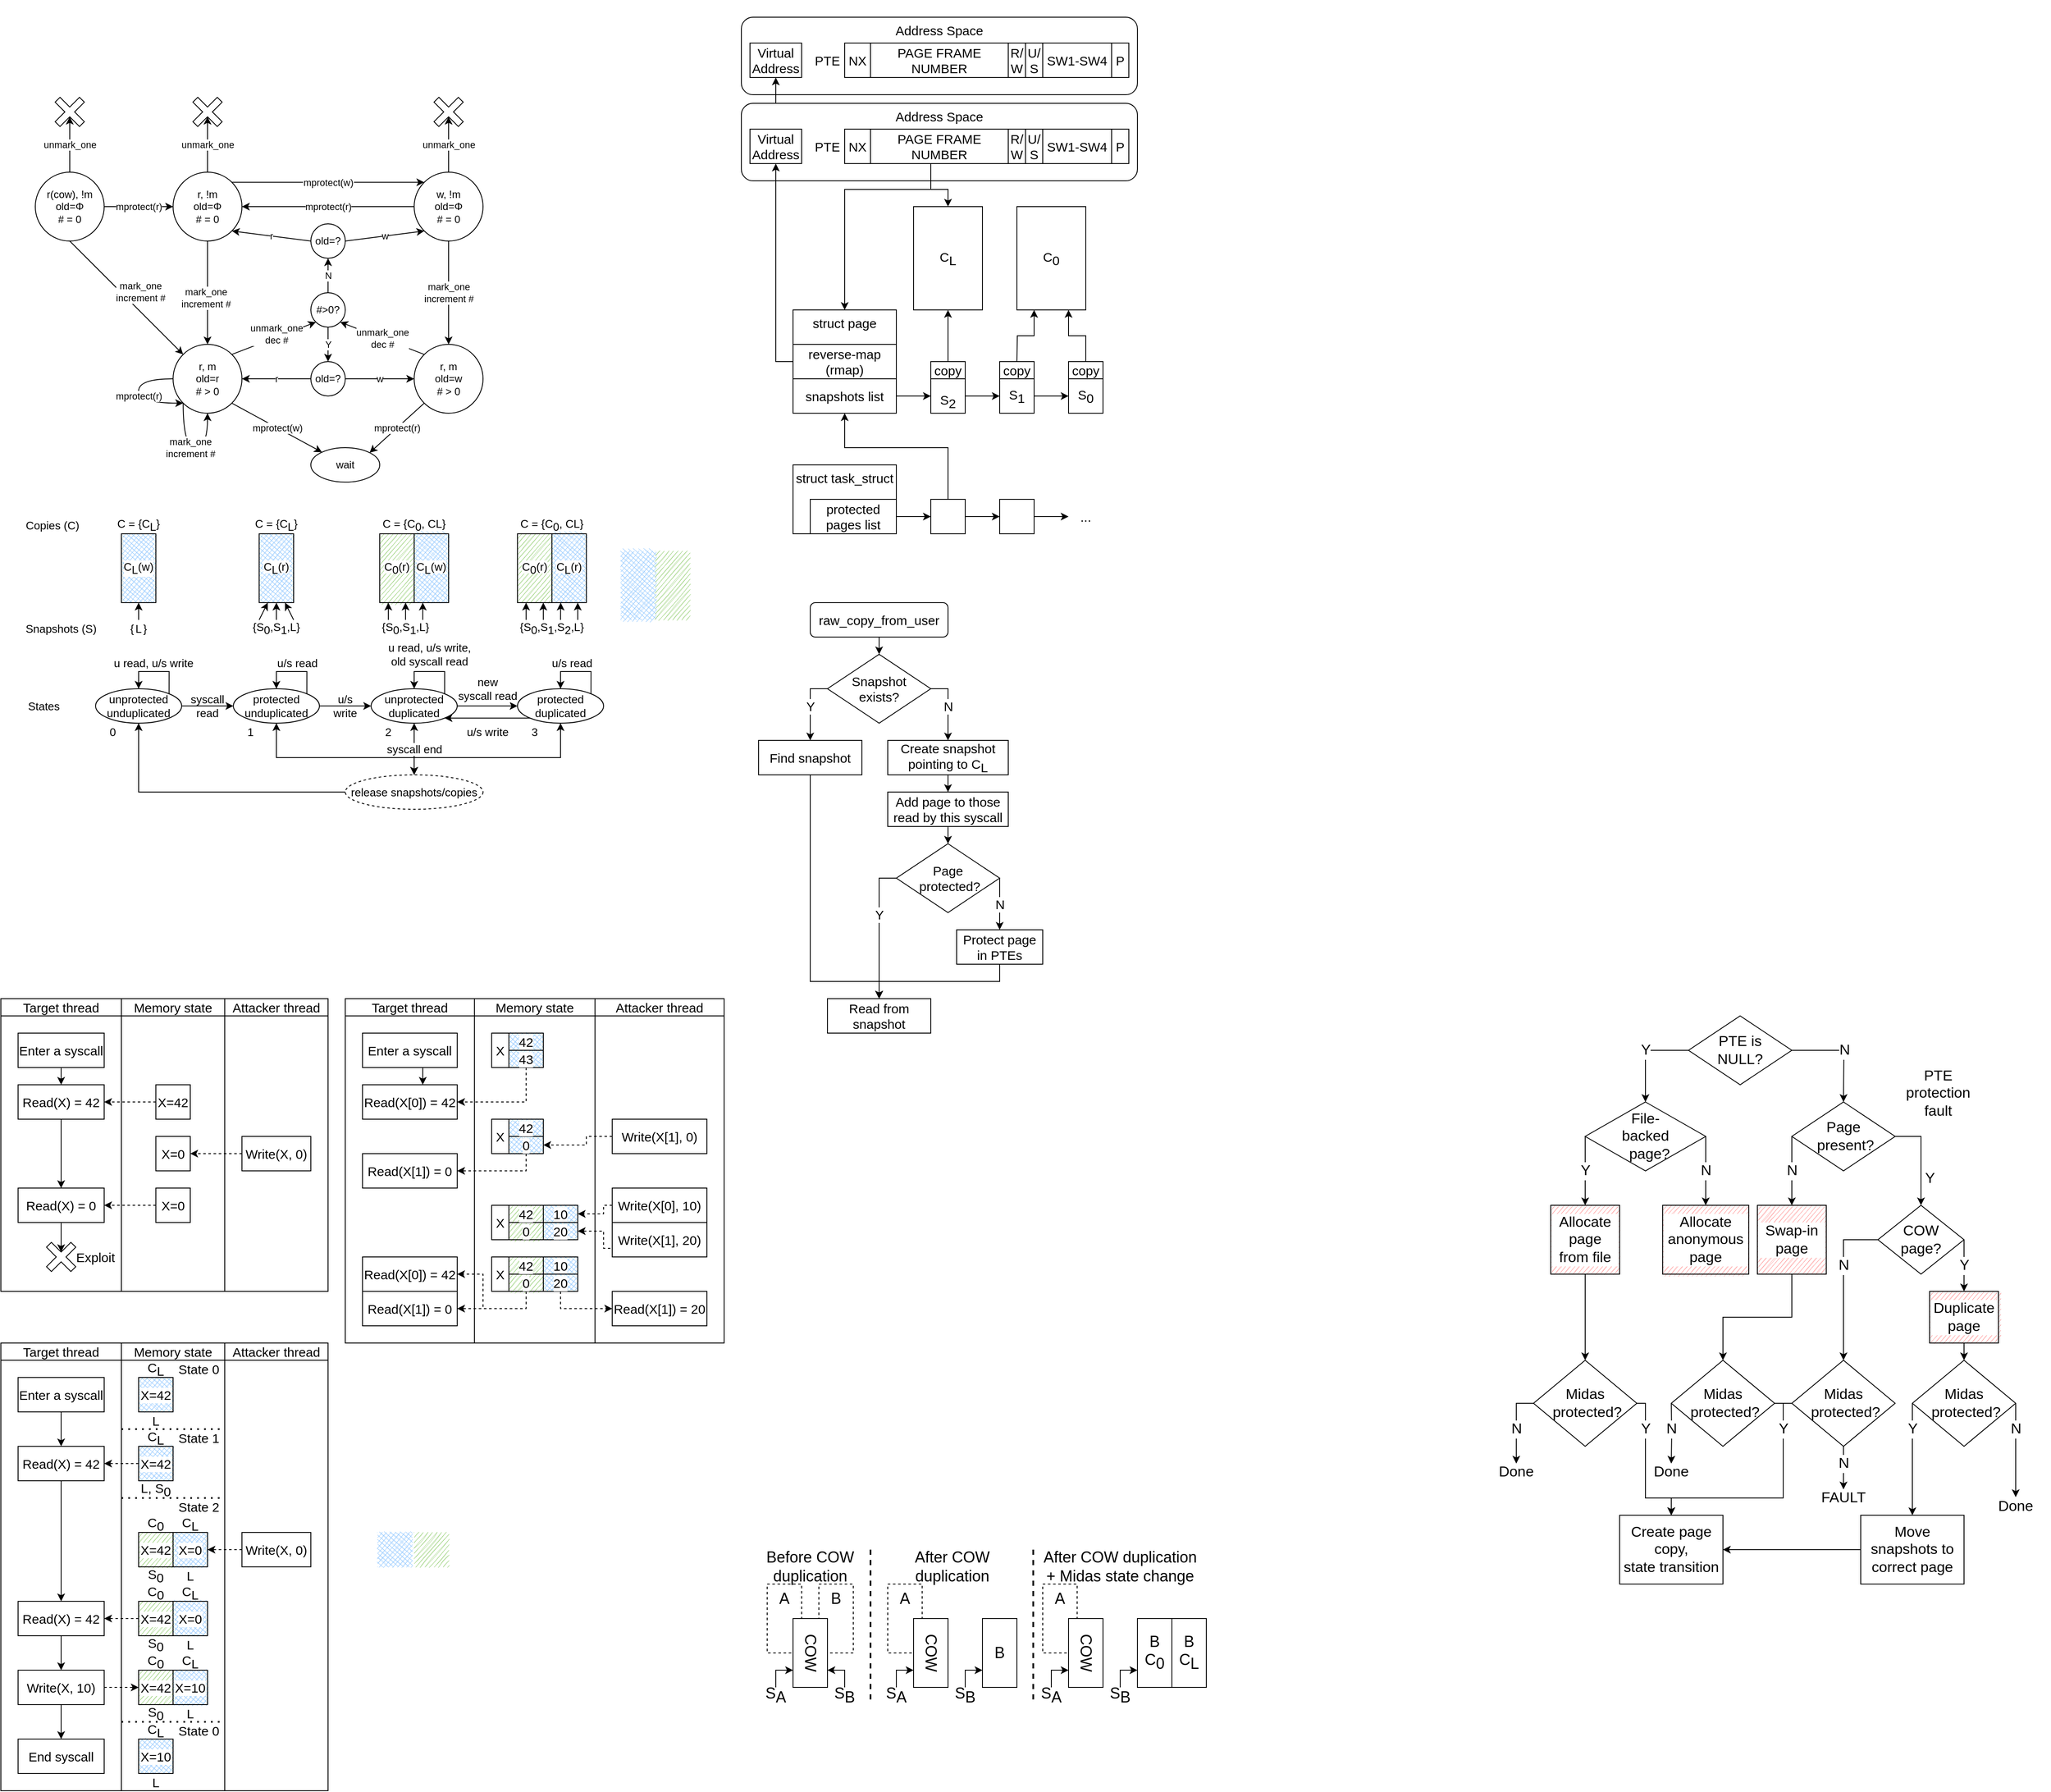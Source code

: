 <mxfile version="23.1.2" type="device">
  <diagram id="ZgGV1-kqw9fMqNRYj13-" name="Page-1">
    <mxGraphModel dx="1305" dy="763" grid="1" gridSize="10" guides="1" tooltips="1" connect="1" arrows="1" fold="1" page="1" pageScale="1" pageWidth="850" pageHeight="1100" math="0" shadow="0">
      <root>
        <mxCell id="0" />
        <mxCell id="1" parent="0" />
        <mxCell id="hSm4koDUXmgNAm0xiuls-177" value="&lt;div style=&quot;font-size: 15px;&quot; align=&quot;center&quot;&gt;Address Space&lt;/div&gt;" style="rounded=1;whiteSpace=wrap;html=1;align=center;verticalAlign=top;fontSize=15;" parent="1" vertex="1">
          <mxGeometry x="900" y="20" width="460" height="90" as="geometry" />
        </mxCell>
        <mxCell id="hSm4koDUXmgNAm0xiuls-195" value="" style="rounded=0;whiteSpace=wrap;html=1;align=center;fillColor=none;strokeColor=none;fontSize=15;" parent="1" vertex="1">
          <mxGeometry x="880" width="500" height="640" as="geometry" />
        </mxCell>
        <mxCell id="BvnVw-4qKByz3GFjecwE-34" value="" style="rounded=0;whiteSpace=wrap;html=1;fontSize=17;verticalAlign=middle;fillColor=none;strokeColor=none;" parent="1" vertex="1">
          <mxGeometry x="1760" y="1160" width="660" height="700" as="geometry" />
        </mxCell>
        <mxCell id="mjU4arz3Nz6LHvhh59oq-58" value="" style="rounded=0;whiteSpace=wrap;html=1;labelBackgroundColor=#ffffff;sketch=1;strokeColor=none;fillStyle=hachure;fillColor=#97D077;fontSize=15;" parent="1" vertex="1">
          <mxGeometry x="630" y="1400" width="40" height="20" as="geometry" />
        </mxCell>
        <mxCell id="mjU4arz3Nz6LHvhh59oq-59" value="" style="rounded=0;whiteSpace=wrap;html=1;labelBackgroundColor=#ffffff;sketch=1;strokeColor=none;fillStyle=hachure;fillColor=#97D077;fontSize=15;" parent="1" vertex="1">
          <mxGeometry x="630" y="1460" width="40" height="20" as="geometry" />
        </mxCell>
        <mxCell id="mjU4arz3Nz6LHvhh59oq-3" value="" style="rounded=0;whiteSpace=wrap;html=1;fillColor=none;fontSize=15;" parent="1" vertex="1">
          <mxGeometry x="590" y="1180" width="140" height="380" as="geometry" />
        </mxCell>
        <mxCell id="mjU4arz3Nz6LHvhh59oq-47" value="" style="rounded=0;whiteSpace=wrap;html=1;labelBackgroundColor=#ffffff;sketch=1;strokeColor=none;fillStyle=hachure;fillColor=#97D077;fontSize=15;" parent="1" vertex="1">
          <mxGeometry x="630" y="1420" width="40" height="20" as="geometry" />
        </mxCell>
        <mxCell id="mjU4arz3Nz6LHvhh59oq-39" value="" style="rounded=0;whiteSpace=wrap;html=1;labelBackgroundColor=#ffffff;sketch=1;strokeColor=none;fillStyle=cross-hatch;fillColor=#99CCFF;fontSize=15;" parent="1" vertex="1">
          <mxGeometry x="670" y="1400" width="40" height="20" as="geometry" />
        </mxCell>
        <mxCell id="mjU4arz3Nz6LHvhh59oq-33" value="" style="rounded=0;whiteSpace=wrap;html=1;labelBackgroundColor=#ffffff;sketch=1;strokeColor=none;fillStyle=cross-hatch;fillColor=#99CCFF;fontSize=15;" parent="1" vertex="1">
          <mxGeometry x="630" y="1200" width="40" height="40" as="geometry" />
        </mxCell>
        <mxCell id="mjU4arz3Nz6LHvhh59oq-34" value="" style="rounded=0;whiteSpace=wrap;html=1;labelBackgroundColor=#ffffff;sketch=1;strokeColor=none;fillStyle=cross-hatch;fillColor=#99CCFF;fontSize=15;" parent="1" vertex="1">
          <mxGeometry x="630" y="1300" width="40" height="40" as="geometry" />
        </mxCell>
        <mxCell id="BvnVw-4qKByz3GFjecwE-88" value="" style="rounded=0;whiteSpace=wrap;html=1;labelBackgroundColor=#ffffff;sketch=1;strokeColor=none;fillStyle=hachure;fontStyle=0;fillColor=#FF9999;fontSize=17;" parent="1" vertex="1">
          <mxGeometry x="1840" y="1400" width="80" height="80" as="geometry" />
        </mxCell>
        <mxCell id="BvnVw-4qKByz3GFjecwE-84" value="" style="rounded=0;whiteSpace=wrap;html=1;labelBackgroundColor=#ffffff;sketch=1;strokeColor=none;fillStyle=hachure;fontStyle=0;fillColor=#FF9999;fontSize=17;" parent="1" vertex="1">
          <mxGeometry x="2280" y="1500" width="80" height="60" as="geometry" />
        </mxCell>
        <mxCell id="BvnVw-4qKByz3GFjecwE-85" value="" style="rounded=0;whiteSpace=wrap;html=1;labelBackgroundColor=#ffffff;sketch=1;strokeColor=none;fillStyle=hachure;fontStyle=0;fillColor=#FF9999;fontSize=17;" parent="1" vertex="1">
          <mxGeometry x="2080" y="1400" width="80" height="80" as="geometry" />
        </mxCell>
        <mxCell id="BvnVw-4qKByz3GFjecwE-86" value="" style="rounded=0;whiteSpace=wrap;html=1;labelBackgroundColor=#ffffff;sketch=1;strokeColor=none;fillStyle=hachure;fontStyle=0;fillColor=#FF9999;fontSize=17;" parent="1" vertex="1">
          <mxGeometry x="1970" y="1400" width="100" height="80" as="geometry" />
        </mxCell>
        <mxCell id="BvnVw-4qKByz3GFjecwE-68" value="" style="rounded=0;whiteSpace=wrap;html=1;fontSize=18;verticalAlign=middle;fillColor=none;strokeColor=none;" parent="1" vertex="1">
          <mxGeometry x="900" y="1800" width="560" height="180" as="geometry" />
        </mxCell>
        <mxCell id="BvnVw-4qKByz3GFjecwE-36" value="A" style="rounded=0;whiteSpace=wrap;html=1;fontSize=18;fillColor=none;verticalAlign=top;dashed=1;" parent="1" vertex="1">
          <mxGeometry x="930" y="1840" width="40" height="80" as="geometry" />
        </mxCell>
        <mxCell id="BvnVw-4qKByz3GFjecwE-37" value="B" style="rounded=0;whiteSpace=wrap;html=1;fontSize=18;fillColor=none;verticalAlign=top;dashed=1;" parent="1" vertex="1">
          <mxGeometry x="990" y="1840" width="40" height="80" as="geometry" />
        </mxCell>
        <mxCell id="BvnVw-4qKByz3GFjecwE-39" value="A" style="rounded=0;whiteSpace=wrap;html=1;fontSize=18;fillColor=none;verticalAlign=top;dashed=1;" parent="1" vertex="1">
          <mxGeometry x="1070" y="1840" width="40" height="80" as="geometry" />
        </mxCell>
        <mxCell id="BvnVw-4qKByz3GFjecwE-42" value="A" style="rounded=0;whiteSpace=wrap;html=1;fontSize=18;fillColor=none;verticalAlign=top;dashed=1;" parent="1" vertex="1">
          <mxGeometry x="1250" y="1840" width="40" height="80" as="geometry" />
        </mxCell>
        <mxCell id="BvnVw-4qKByz3GFjecwE-44" value="&lt;div style=&quot;font-size: 18px;&quot;&gt;B&lt;/div&gt;C&lt;sub style=&quot;font-size: 18px;&quot;&gt;L&lt;/sub&gt;" style="rounded=0;whiteSpace=wrap;html=1;fontSize=18;verticalAlign=middle;" parent="1" vertex="1">
          <mxGeometry x="1400" y="1880" width="40" height="80" as="geometry" />
        </mxCell>
        <mxCell id="hSm4koDUXmgNAm0xiuls-52" value="" style="rounded=0;whiteSpace=wrap;html=1;fillColor=none;fontSize=15;" parent="1" vertex="1">
          <mxGeometry x="40" y="1580" width="140" height="500" as="geometry" />
        </mxCell>
        <mxCell id="hSm4koDUXmgNAm0xiuls-53" value="" style="rounded=0;whiteSpace=wrap;html=1;fillColor=none;fontSize=15;" parent="1" vertex="1">
          <mxGeometry x="180" y="1580" width="120" height="500" as="geometry" />
        </mxCell>
        <mxCell id="hSm4koDUXmgNAm0xiuls-54" value="" style="rounded=0;whiteSpace=wrap;html=1;fillColor=none;fontSize=15;" parent="1" vertex="1">
          <mxGeometry x="300" y="1580" width="120" height="500" as="geometry" />
        </mxCell>
        <mxCell id="hSm4koDUXmgNAm0xiuls-88" value="" style="rounded=0;whiteSpace=wrap;html=1;labelBackgroundColor=#ffffff;sketch=1;strokeColor=none;fillStyle=cross-hatch;fillColor=#99CCFF;fontSize=15;" parent="1" vertex="1">
          <mxGeometry x="200" y="2020" width="40" height="40" as="geometry" />
        </mxCell>
        <mxCell id="hSm4koDUXmgNAm0xiuls-83" value="" style="rounded=0;whiteSpace=wrap;html=1;labelBackgroundColor=#ffffff;sketch=1;strokeColor=none;fillStyle=cross-hatch;fillColor=#99CCFF;fontSize=15;" parent="1" vertex="1">
          <mxGeometry x="200" y="1600" width="40" height="40" as="geometry" />
        </mxCell>
        <mxCell id="hSm4koDUXmgNAm0xiuls-84" value="" style="rounded=0;whiteSpace=wrap;html=1;labelBackgroundColor=#ffffff;sketch=1;strokeColor=none;fillStyle=cross-hatch;fillColor=#99CCFF;fontSize=15;" parent="1" vertex="1">
          <mxGeometry x="200" y="1680" width="40" height="40" as="geometry" />
        </mxCell>
        <mxCell id="hSm4koDUXmgNAm0xiuls-85" value="" style="rounded=0;whiteSpace=wrap;html=1;labelBackgroundColor=#ffffff;sketch=1;strokeColor=none;fillStyle=cross-hatch;fillColor=#99CCFF;fontSize=15;" parent="1" vertex="1">
          <mxGeometry x="240" y="1780" width="40" height="40" as="geometry" />
        </mxCell>
        <mxCell id="hSm4koDUXmgNAm0xiuls-86" value="" style="rounded=0;whiteSpace=wrap;html=1;labelBackgroundColor=#ffffff;sketch=1;strokeColor=none;fillStyle=cross-hatch;fillColor=#99CCFF;fontSize=15;" parent="1" vertex="1">
          <mxGeometry x="240" y="1860" width="40" height="40" as="geometry" />
        </mxCell>
        <mxCell id="hSm4koDUXmgNAm0xiuls-87" value="" style="rounded=0;whiteSpace=wrap;html=1;labelBackgroundColor=#ffffff;sketch=1;strokeColor=none;fillStyle=cross-hatch;fillColor=#99CCFF;fontSize=15;" parent="1" vertex="1">
          <mxGeometry x="240" y="1940" width="40" height="40" as="geometry" />
        </mxCell>
        <mxCell id="hSm4koDUXmgNAm0xiuls-90" value="" style="rounded=0;whiteSpace=wrap;html=1;labelBackgroundColor=#ffffff;sketch=1;strokeColor=none;fillStyle=hachure;fillColor=#97D077;fontSize=15;" parent="1" vertex="1">
          <mxGeometry x="200" y="1780" width="40" height="40" as="geometry" />
        </mxCell>
        <mxCell id="hSm4koDUXmgNAm0xiuls-91" value="" style="rounded=0;whiteSpace=wrap;html=1;labelBackgroundColor=#ffffff;sketch=1;strokeColor=none;fillStyle=hachure;fillColor=#97D077;fontSize=15;" parent="1" vertex="1">
          <mxGeometry x="200" y="1860" width="40" height="40" as="geometry" />
        </mxCell>
        <mxCell id="hSm4koDUXmgNAm0xiuls-92" value="" style="rounded=0;whiteSpace=wrap;html=1;labelBackgroundColor=#ffffff;sketch=1;strokeColor=none;fillStyle=hachure;fillColor=#97D077;fontSize=15;" parent="1" vertex="1">
          <mxGeometry x="200" y="1940" width="40" height="40" as="geometry" />
        </mxCell>
        <mxCell id="sgO2sDlPtiAHOV2v07FV-78" value="" style="rounded=0;whiteSpace=wrap;html=1;labelBackgroundColor=#ffffff;sketch=0;fontFamily=Courier New;fillColor=none;strokeColor=none;fontSize=13;" parent="1" vertex="1">
          <mxGeometry x="60" y="600" width="680" height="340" as="geometry" />
        </mxCell>
        <mxCell id="sgO2sDlPtiAHOV2v07FV-58" value="" style="rounded=0;whiteSpace=wrap;html=1;labelBackgroundColor=#ffffff;sketch=1;strokeColor=none;fillStyle=hachure;fillColor=#97D077;fontSize=13;" parent="1" vertex="1">
          <mxGeometry x="480" y="620" width="40" height="80" as="geometry" />
        </mxCell>
        <mxCell id="sgO2sDlPtiAHOV2v07FV-59" value="" style="rounded=0;whiteSpace=wrap;html=1;labelBackgroundColor=#ffffff;sketch=1;strokeColor=none;fillStyle=hachure;fillColor=#97D077;fontSize=13;" parent="1" vertex="1">
          <mxGeometry x="640" y="620" width="40" height="80" as="geometry" />
        </mxCell>
        <mxCell id="sgO2sDlPtiAHOV2v07FV-46" value="&lt;div style=&quot;font-size: 13px;&quot;&gt;&lt;span style=&quot;background-color: rgb(255, 255, 255); font-size: 13px;&quot;&gt;C&lt;sub style=&quot;font-size: 13px;&quot;&gt;0&lt;/sub&gt;(r)&lt;/span&gt;&lt;/div&gt;" style="rounded=0;whiteSpace=wrap;html=1;sketch=0;fillColor=none;fontSize=13;" parent="1" vertex="1">
          <mxGeometry x="480" y="620" width="40" height="80" as="geometry" />
        </mxCell>
        <mxCell id="sgO2sDlPtiAHOV2v07FV-52" value="&lt;div style=&quot;font-size: 13px;&quot;&gt;&lt;span style=&quot;background-color: rgb(255, 255, 255); font-size: 13px;&quot;&gt;C&lt;sub style=&quot;font-size: 13px;&quot;&gt;0&lt;/sub&gt;(r)&lt;/span&gt;&lt;/div&gt;" style="rounded=0;whiteSpace=wrap;html=1;fillColor=none;fontSize=13;" parent="1" vertex="1">
          <mxGeometry x="640" y="620" width="40" height="80" as="geometry" />
        </mxCell>
        <mxCell id="sgO2sDlPtiAHOV2v07FV-54" value="" style="rounded=0;whiteSpace=wrap;html=1;labelBackgroundColor=#ffffff;sketch=1;strokeColor=none;fillStyle=cross-hatch;fillColor=#99CCFF;fontSize=13;" parent="1" vertex="1">
          <mxGeometry x="680" y="620" width="40" height="80" as="geometry" />
        </mxCell>
        <mxCell id="sgO2sDlPtiAHOV2v07FV-55" value="" style="rounded=0;whiteSpace=wrap;html=1;labelBackgroundColor=#ffffff;sketch=1;strokeColor=none;fillStyle=cross-hatch;fillColor=#99CCFF;fontSize=13;" parent="1" vertex="1">
          <mxGeometry x="520" y="620" width="40" height="80" as="geometry" />
        </mxCell>
        <mxCell id="sgO2sDlPtiAHOV2v07FV-56" value="" style="rounded=0;whiteSpace=wrap;html=1;labelBackgroundColor=#ffffff;sketch=1;strokeColor=none;fillStyle=cross-hatch;fillColor=#99CCFF;fontSize=13;" parent="1" vertex="1">
          <mxGeometry x="340" y="620" width="40" height="80" as="geometry" />
        </mxCell>
        <mxCell id="sgO2sDlPtiAHOV2v07FV-57" value="" style="rounded=0;whiteSpace=wrap;html=1;labelBackgroundColor=#ffffff;sketch=1;strokeColor=none;fillStyle=cross-hatch;fillColor=#99CCFF;fontSize=13;" parent="1" vertex="1">
          <mxGeometry x="180" y="620" width="40" height="80" as="geometry" />
        </mxCell>
        <mxCell id="dhuzZzmLRCIXjbbIye5t-8" value="unmark_one" style="edgeStyle=orthogonalEdgeStyle;rounded=0;orthogonalLoop=1;jettySize=auto;html=1;exitX=0.5;exitY=0;exitDx=0;exitDy=0;entryX=0;entryY=0;entryDx=24;entryDy=24;entryPerimeter=0;" parent="1" source="dhuzZzmLRCIXjbbIye5t-1" target="dhuzZzmLRCIXjbbIye5t-6" edge="1">
          <mxGeometry relative="1" as="geometry" />
        </mxCell>
        <mxCell id="dhuzZzmLRCIXjbbIye5t-15" style="edgeStyle=orthogonalEdgeStyle;rounded=0;orthogonalLoop=1;jettySize=auto;html=1;exitX=0.5;exitY=1;exitDx=0;exitDy=0;entryX=0.5;entryY=0;entryDx=0;entryDy=0;" parent="1" source="dhuzZzmLRCIXjbbIye5t-1" target="dhuzZzmLRCIXjbbIye5t-4" edge="1">
          <mxGeometry relative="1" as="geometry" />
        </mxCell>
        <mxCell id="dhuzZzmLRCIXjbbIye5t-18" value="&lt;div&gt;mark_one&lt;/div&gt;&lt;div&gt;increment #&lt;br&gt;&lt;/div&gt;" style="edgeLabel;html=1;align=center;verticalAlign=middle;resizable=0;points=[];" parent="dhuzZzmLRCIXjbbIye5t-15" vertex="1" connectable="0">
          <mxGeometry x="0.088" y="-2" relative="1" as="geometry">
            <mxPoint as="offset" />
          </mxGeometry>
        </mxCell>
        <mxCell id="dhuzZzmLRCIXjbbIye5t-20" value="mprotect(w)" style="edgeStyle=none;rounded=0;orthogonalLoop=1;jettySize=auto;html=1;exitX=1;exitY=0;exitDx=0;exitDy=0;entryX=0;entryY=0;entryDx=0;entryDy=0;" parent="1" source="dhuzZzmLRCIXjbbIye5t-1" target="dhuzZzmLRCIXjbbIye5t-3" edge="1">
          <mxGeometry relative="1" as="geometry">
            <Array as="points" />
          </mxGeometry>
        </mxCell>
        <mxCell id="dhuzZzmLRCIXjbbIye5t-1" value="&lt;div&gt;r, !m&lt;/div&gt;&lt;div&gt;old=&lt;span class=&quot;aCOpRe&quot;&gt;&lt;span&gt;Φ&lt;/span&gt;&lt;/span&gt;&lt;/div&gt;&lt;div&gt;&lt;span class=&quot;aCOpRe&quot;&gt;&lt;span&gt;# = 0&lt;br&gt;&lt;/span&gt;&lt;/span&gt; &lt;/div&gt;" style="ellipse;whiteSpace=wrap;html=1;aspect=fixed;" parent="1" vertex="1">
          <mxGeometry x="240" y="200" width="80" height="80" as="geometry" />
        </mxCell>
        <mxCell id="dhuzZzmLRCIXjbbIye5t-14" style="rounded=0;orthogonalLoop=1;jettySize=auto;html=1;exitX=0.5;exitY=1;exitDx=0;exitDy=0;" parent="1" source="dhuzZzmLRCIXjbbIye5t-2" target="dhuzZzmLRCIXjbbIye5t-4" edge="1">
          <mxGeometry relative="1" as="geometry" />
        </mxCell>
        <mxCell id="dhuzZzmLRCIXjbbIye5t-17" value="&lt;div&gt;mark_one&lt;/div&gt;&lt;div&gt;increment #&lt;br&gt;&lt;/div&gt;" style="edgeLabel;html=1;align=center;verticalAlign=middle;resizable=0;points=[];" parent="dhuzZzmLRCIXjbbIye5t-14" vertex="1" connectable="0">
          <mxGeometry x="0.156" y="1" relative="1" as="geometry">
            <mxPoint x="5.26" y="-16.67" as="offset" />
          </mxGeometry>
        </mxCell>
        <mxCell id="dhuzZzmLRCIXjbbIye5t-25" value="mprotect(r)" style="edgeStyle=none;rounded=0;orthogonalLoop=1;jettySize=auto;html=1;exitX=1;exitY=0.5;exitDx=0;exitDy=0;entryX=0;entryY=0.5;entryDx=0;entryDy=0;" parent="1" source="dhuzZzmLRCIXjbbIye5t-2" target="dhuzZzmLRCIXjbbIye5t-1" edge="1">
          <mxGeometry relative="1" as="geometry" />
        </mxCell>
        <mxCell id="dhuzZzmLRCIXjbbIye5t-2" value="r(cow), !m&lt;div&gt;old=&lt;span class=&quot;aCOpRe&quot;&gt;&lt;span&gt;Φ&lt;/span&gt;&lt;/span&gt;&lt;/div&gt;&lt;div&gt;&lt;span class=&quot;aCOpRe&quot;&gt;&lt;span&gt;# = 0&lt;br&gt;&lt;/span&gt;&lt;/span&gt; &lt;/div&gt;" style="ellipse;whiteSpace=wrap;html=1;aspect=fixed;" parent="1" vertex="1">
          <mxGeometry x="80" y="200" width="80" height="80" as="geometry" />
        </mxCell>
        <mxCell id="dhuzZzmLRCIXjbbIye5t-16" value="&lt;div&gt;mark_one&lt;/div&gt;&lt;div&gt;increment #&lt;br&gt;&lt;/div&gt;" style="edgeStyle=none;rounded=0;orthogonalLoop=1;jettySize=auto;html=1;exitX=0.5;exitY=1;exitDx=0;exitDy=0;entryX=0.5;entryY=0;entryDx=0;entryDy=0;" parent="1" source="dhuzZzmLRCIXjbbIye5t-3" target="dhuzZzmLRCIXjbbIye5t-5" edge="1">
          <mxGeometry relative="1" as="geometry" />
        </mxCell>
        <mxCell id="dhuzZzmLRCIXjbbIye5t-24" value="mprotect(r)" style="edgeStyle=none;rounded=0;orthogonalLoop=1;jettySize=auto;html=1;exitX=0;exitY=0.5;exitDx=0;exitDy=0;entryX=1;entryY=0.5;entryDx=0;entryDy=0;" parent="1" source="dhuzZzmLRCIXjbbIye5t-3" target="dhuzZzmLRCIXjbbIye5t-1" edge="1">
          <mxGeometry relative="1" as="geometry" />
        </mxCell>
        <mxCell id="dhuzZzmLRCIXjbbIye5t-3" value="w, !m&lt;div&gt;old=&lt;span class=&quot;aCOpRe&quot;&gt;&lt;span&gt;Φ&lt;/span&gt;&lt;/span&gt;&lt;/div&gt;&lt;div&gt;&lt;span class=&quot;aCOpRe&quot;&gt;&lt;span&gt;# = 0&lt;br&gt;&lt;/span&gt;&lt;/span&gt; &lt;/div&gt;" style="ellipse;whiteSpace=wrap;html=1;aspect=fixed;" parent="1" vertex="1">
          <mxGeometry x="520" y="200" width="80" height="80" as="geometry" />
        </mxCell>
        <mxCell id="dhuzZzmLRCIXjbbIye5t-30" style="rounded=0;orthogonalLoop=1;jettySize=auto;html=1;exitX=1;exitY=0;exitDx=0;exitDy=0;entryX=0;entryY=1;entryDx=0;entryDy=0;" parent="1" source="dhuzZzmLRCIXjbbIye5t-4" target="dhuzZzmLRCIXjbbIye5t-29" edge="1">
          <mxGeometry relative="1" as="geometry" />
        </mxCell>
        <mxCell id="dhuzZzmLRCIXjbbIye5t-32" value="&lt;div&gt;unmark_one&lt;/div&gt;&lt;div&gt;dec #&lt;br&gt;&lt;/div&gt;" style="edgeLabel;html=1;align=center;verticalAlign=middle;resizable=0;points=[];" parent="dhuzZzmLRCIXjbbIye5t-30" vertex="1" connectable="0">
          <mxGeometry x="0.263" y="-1" relative="1" as="geometry">
            <mxPoint x="-10.32" y="-1.56" as="offset" />
          </mxGeometry>
        </mxCell>
        <mxCell id="dhuzZzmLRCIXjbbIye5t-43" value="mprotect(w)" style="edgeStyle=none;rounded=0;orthogonalLoop=1;jettySize=auto;html=1;exitX=1;exitY=1;exitDx=0;exitDy=0;" parent="1" source="dhuzZzmLRCIXjbbIye5t-4" target="dhuzZzmLRCIXjbbIye5t-44" edge="1">
          <mxGeometry relative="1" as="geometry">
            <mxPoint x="360" y="500" as="targetPoint" />
          </mxGeometry>
        </mxCell>
        <mxCell id="dhuzZzmLRCIXjbbIye5t-4" value="&lt;div&gt;r, m&lt;/div&gt;&lt;div&gt;old=&lt;span class=&quot;aCOpRe&quot;&gt;&lt;span&gt;r&lt;/span&gt;&lt;/span&gt;&lt;/div&gt;&lt;div&gt;&lt;span class=&quot;aCOpRe&quot;&gt;&lt;span&gt;# &amp;gt; 0&lt;br&gt;&lt;/span&gt;&lt;/span&gt; &lt;/div&gt;" style="ellipse;whiteSpace=wrap;html=1;aspect=fixed;" parent="1" vertex="1">
          <mxGeometry x="240" y="400" width="80" height="80" as="geometry" />
        </mxCell>
        <mxCell id="dhuzZzmLRCIXjbbIye5t-31" value="&lt;div&gt;unmark_one&lt;/div&gt;&lt;div&gt;dec #&lt;br&gt;&lt;/div&gt;" style="rounded=0;orthogonalLoop=1;jettySize=auto;html=1;exitX=0;exitY=0;exitDx=0;exitDy=0;entryX=1;entryY=1;entryDx=0;entryDy=0;" parent="1" source="dhuzZzmLRCIXjbbIye5t-5" target="dhuzZzmLRCIXjbbIye5t-29" edge="1">
          <mxGeometry relative="1" as="geometry" />
        </mxCell>
        <mxCell id="dhuzZzmLRCIXjbbIye5t-45" value="mprotect(r)" style="edgeStyle=none;rounded=0;orthogonalLoop=1;jettySize=auto;html=1;exitX=0;exitY=1;exitDx=0;exitDy=0;entryX=1;entryY=0;entryDx=0;entryDy=0;" parent="1" source="dhuzZzmLRCIXjbbIye5t-5" target="dhuzZzmLRCIXjbbIye5t-44" edge="1">
          <mxGeometry relative="1" as="geometry" />
        </mxCell>
        <mxCell id="dhuzZzmLRCIXjbbIye5t-5" value="&lt;div&gt;r, m&lt;/div&gt;&lt;div&gt;old=&lt;span class=&quot;aCOpRe&quot;&gt;&lt;span&gt;w&lt;/span&gt;&lt;/span&gt;&lt;/div&gt;&lt;div&gt;&lt;span class=&quot;aCOpRe&quot;&gt;&lt;span&gt;# &amp;gt; 0&lt;br&gt;&lt;/span&gt;&lt;/span&gt; &lt;/div&gt;" style="ellipse;whiteSpace=wrap;html=1;aspect=fixed;" parent="1" vertex="1">
          <mxGeometry x="520" y="400" width="80" height="80" as="geometry" />
        </mxCell>
        <mxCell id="dhuzZzmLRCIXjbbIye5t-6" value="" style="shape=cross;whiteSpace=wrap;html=1;rotation=45;" parent="1" vertex="1">
          <mxGeometry x="260" y="110" width="40" height="40" as="geometry" />
        </mxCell>
        <mxCell id="dhuzZzmLRCIXjbbIye5t-9" value="unmark_one" style="edgeStyle=orthogonalEdgeStyle;rounded=0;orthogonalLoop=1;jettySize=auto;html=1;exitX=0.5;exitY=0;exitDx=0;exitDy=0;entryX=0;entryY=0;entryDx=24;entryDy=24;entryPerimeter=0;" parent="1" source="dhuzZzmLRCIXjbbIye5t-2" target="dhuzZzmLRCIXjbbIye5t-10" edge="1">
          <mxGeometry relative="1" as="geometry">
            <mxPoint x="120" y="200" as="sourcePoint" />
          </mxGeometry>
        </mxCell>
        <mxCell id="dhuzZzmLRCIXjbbIye5t-10" value="" style="shape=cross;whiteSpace=wrap;html=1;rotation=45;" parent="1" vertex="1">
          <mxGeometry x="100" y="110" width="40" height="40" as="geometry" />
        </mxCell>
        <mxCell id="dhuzZzmLRCIXjbbIye5t-11" value="unmark_one" style="edgeStyle=orthogonalEdgeStyle;rounded=0;orthogonalLoop=1;jettySize=auto;html=1;exitX=0.5;exitY=0;exitDx=0;exitDy=0;entryX=0;entryY=0;entryDx=24;entryDy=24;entryPerimeter=0;" parent="1" source="dhuzZzmLRCIXjbbIye5t-3" target="dhuzZzmLRCIXjbbIye5t-12" edge="1">
          <mxGeometry relative="1" as="geometry">
            <mxPoint x="560" y="200" as="sourcePoint" />
          </mxGeometry>
        </mxCell>
        <mxCell id="dhuzZzmLRCIXjbbIye5t-12" value="" style="shape=cross;whiteSpace=wrap;html=1;rotation=45;" parent="1" vertex="1">
          <mxGeometry x="540" y="110" width="40" height="40" as="geometry" />
        </mxCell>
        <mxCell id="dhuzZzmLRCIXjbbIye5t-27" value="&lt;div&gt;mark_one&lt;/div&gt;&lt;div&gt;increment #&lt;br&gt;&lt;/div&gt;" style="edgeStyle=orthogonalEdgeStyle;rounded=0;orthogonalLoop=1;jettySize=auto;html=1;exitX=0;exitY=1;exitDx=0;exitDy=0;entryX=0.5;entryY=1;entryDx=0;entryDy=0;curved=1;" parent="1" source="dhuzZzmLRCIXjbbIye5t-4" target="dhuzZzmLRCIXjbbIye5t-4" edge="1">
          <mxGeometry relative="1" as="geometry">
            <Array as="points">
              <mxPoint x="252" y="520" />
              <mxPoint x="280" y="520" />
            </Array>
          </mxGeometry>
        </mxCell>
        <mxCell id="dhuzZzmLRCIXjbbIye5t-28" value="mprotect(r)" style="edgeStyle=orthogonalEdgeStyle;curved=1;rounded=0;orthogonalLoop=1;jettySize=auto;html=1;exitX=0;exitY=0.5;exitDx=0;exitDy=0;entryX=0;entryY=1;entryDx=0;entryDy=0;" parent="1" source="dhuzZzmLRCIXjbbIye5t-4" target="dhuzZzmLRCIXjbbIye5t-4" edge="1">
          <mxGeometry relative="1" as="geometry">
            <Array as="points">
              <mxPoint x="200" y="440" />
              <mxPoint x="200" y="468" />
            </Array>
          </mxGeometry>
        </mxCell>
        <mxCell id="dhuzZzmLRCIXjbbIye5t-33" value="Y" style="edgeStyle=none;rounded=0;orthogonalLoop=1;jettySize=auto;html=1;exitX=0.5;exitY=1;exitDx=0;exitDy=0;entryX=0.5;entryY=0;entryDx=0;entryDy=0;" parent="1" source="dhuzZzmLRCIXjbbIye5t-29" target="dhuzZzmLRCIXjbbIye5t-35" edge="1">
          <mxGeometry relative="1" as="geometry">
            <mxPoint x="419.857" y="440" as="targetPoint" />
          </mxGeometry>
        </mxCell>
        <mxCell id="dhuzZzmLRCIXjbbIye5t-39" value="N" style="edgeStyle=none;rounded=0;orthogonalLoop=1;jettySize=auto;html=1;exitX=0.5;exitY=0;exitDx=0;exitDy=0;entryX=0.5;entryY=1;entryDx=0;entryDy=0;" parent="1" source="dhuzZzmLRCIXjbbIye5t-29" target="dhuzZzmLRCIXjbbIye5t-38" edge="1">
          <mxGeometry relative="1" as="geometry" />
        </mxCell>
        <mxCell id="dhuzZzmLRCIXjbbIye5t-29" value="#&amp;gt;0?" style="ellipse;whiteSpace=wrap;html=1;" parent="1" vertex="1">
          <mxGeometry x="400" y="340" width="40" height="40" as="geometry" />
        </mxCell>
        <mxCell id="dhuzZzmLRCIXjbbIye5t-36" value="r" style="edgeStyle=none;rounded=0;orthogonalLoop=1;jettySize=auto;html=1;exitX=0;exitY=0.5;exitDx=0;exitDy=0;entryX=1;entryY=0.5;entryDx=0;entryDy=0;" parent="1" source="dhuzZzmLRCIXjbbIye5t-35" target="dhuzZzmLRCIXjbbIye5t-4" edge="1">
          <mxGeometry relative="1" as="geometry" />
        </mxCell>
        <mxCell id="dhuzZzmLRCIXjbbIye5t-37" value="w" style="edgeStyle=none;rounded=0;orthogonalLoop=1;jettySize=auto;html=1;exitX=1;exitY=0.5;exitDx=0;exitDy=0;entryX=0;entryY=0.5;entryDx=0;entryDy=0;" parent="1" source="dhuzZzmLRCIXjbbIye5t-35" target="dhuzZzmLRCIXjbbIye5t-5" edge="1">
          <mxGeometry relative="1" as="geometry" />
        </mxCell>
        <mxCell id="dhuzZzmLRCIXjbbIye5t-35" value="old=?" style="ellipse;whiteSpace=wrap;html=1;" parent="1" vertex="1">
          <mxGeometry x="400" y="420" width="40" height="40" as="geometry" />
        </mxCell>
        <mxCell id="dhuzZzmLRCIXjbbIye5t-40" value="w" style="edgeStyle=none;rounded=0;orthogonalLoop=1;jettySize=auto;html=1;exitX=1;exitY=0.5;exitDx=0;exitDy=0;entryX=0;entryY=1;entryDx=0;entryDy=0;" parent="1" source="dhuzZzmLRCIXjbbIye5t-38" target="dhuzZzmLRCIXjbbIye5t-3" edge="1">
          <mxGeometry relative="1" as="geometry" />
        </mxCell>
        <mxCell id="dhuzZzmLRCIXjbbIye5t-42" value="r" style="edgeStyle=none;rounded=0;orthogonalLoop=1;jettySize=auto;html=1;exitX=0;exitY=0.5;exitDx=0;exitDy=0;entryX=1;entryY=1;entryDx=0;entryDy=0;" parent="1" source="dhuzZzmLRCIXjbbIye5t-38" target="dhuzZzmLRCIXjbbIye5t-1" edge="1">
          <mxGeometry relative="1" as="geometry" />
        </mxCell>
        <mxCell id="dhuzZzmLRCIXjbbIye5t-38" value="old=?" style="ellipse;whiteSpace=wrap;html=1;" parent="1" vertex="1">
          <mxGeometry x="400" y="260" width="40" height="40" as="geometry" />
        </mxCell>
        <mxCell id="dhuzZzmLRCIXjbbIye5t-44" value="wait" style="ellipse;whiteSpace=wrap;html=1;" parent="1" vertex="1">
          <mxGeometry x="400" y="520" width="80" height="40" as="geometry" />
        </mxCell>
        <mxCell id="sgO2sDlPtiAHOV2v07FV-21" value="" style="edgeStyle=orthogonalEdgeStyle;rounded=0;orthogonalLoop=1;jettySize=auto;html=1;exitX=1;exitY=0.5;exitDx=0;exitDy=0;fontSize=13;" parent="1" source="sgO2sDlPtiAHOV2v07FV-17" target="sgO2sDlPtiAHOV2v07FV-18" edge="1">
          <mxGeometry relative="1" as="geometry">
            <mxPoint as="offset" />
          </mxGeometry>
        </mxCell>
        <mxCell id="sgO2sDlPtiAHOV2v07FV-17" value="&lt;div style=&quot;font-size: 13px;&quot;&gt;unprotected&lt;/div&gt;&lt;div style=&quot;font-size: 13px;&quot;&gt;unduplicated&lt;br style=&quot;font-size: 13px;&quot;&gt;&lt;/div&gt;" style="ellipse;whiteSpace=wrap;html=1;fontSize=13;" parent="1" vertex="1">
          <mxGeometry x="150" y="800" width="100" height="40" as="geometry" />
        </mxCell>
        <mxCell id="sgO2sDlPtiAHOV2v07FV-24" value="" style="edgeStyle=orthogonalEdgeStyle;rounded=0;orthogonalLoop=1;jettySize=auto;html=1;exitX=1;exitY=0.5;exitDx=0;exitDy=0;entryX=0;entryY=0.5;entryDx=0;entryDy=0;fontSize=13;" parent="1" source="sgO2sDlPtiAHOV2v07FV-18" target="sgO2sDlPtiAHOV2v07FV-19" edge="1">
          <mxGeometry y="10" relative="1" as="geometry">
            <mxPoint as="offset" />
          </mxGeometry>
        </mxCell>
        <mxCell id="sgO2sDlPtiAHOV2v07FV-31" value="" style="rounded=0;orthogonalLoop=1;jettySize=auto;html=1;exitX=0.5;exitY=1;exitDx=0;exitDy=0;entryX=0.5;entryY=0;entryDx=0;entryDy=0;startArrow=classic;startFill=1;fontSize=13;" parent="1" source="sgO2sDlPtiAHOV2v07FV-18" target="sgO2sDlPtiAHOV2v07FV-27" edge="1">
          <mxGeometry relative="1" as="geometry">
            <Array as="points">
              <mxPoint x="360" y="880" />
              <mxPoint x="520" y="880" />
            </Array>
          </mxGeometry>
        </mxCell>
        <mxCell id="sgO2sDlPtiAHOV2v07FV-18" value="protected&lt;br style=&quot;font-size: 13px;&quot;&gt;&lt;div style=&quot;font-size: 13px;&quot;&gt;unduplicated&lt;br style=&quot;font-size: 13px;&quot;&gt;&lt;/div&gt;" style="ellipse;whiteSpace=wrap;html=1;fontSize=13;" parent="1" vertex="1">
          <mxGeometry x="310" y="800" width="100" height="40" as="geometry" />
        </mxCell>
        <mxCell id="sgO2sDlPtiAHOV2v07FV-26" value="&lt;div style=&quot;font-size: 13px;&quot;&gt;new&lt;br style=&quot;font-size: 13px;&quot;&gt;&lt;/div&gt;&lt;div style=&quot;font-size: 13px;&quot;&gt;syscall read&lt;/div&gt;" style="edgeStyle=orthogonalEdgeStyle;rounded=0;orthogonalLoop=1;jettySize=auto;html=1;exitX=1;exitY=0.5;exitDx=0;exitDy=0;entryX=0;entryY=0.5;entryDx=0;entryDy=0;fontSize=13;" parent="1" source="sgO2sDlPtiAHOV2v07FV-19" target="sgO2sDlPtiAHOV2v07FV-20" edge="1">
          <mxGeometry y="20" relative="1" as="geometry">
            <mxPoint as="offset" />
          </mxGeometry>
        </mxCell>
        <mxCell id="sgO2sDlPtiAHOV2v07FV-30" value="&lt;span style=&quot;background-color: rgb(255, 255, 255); font-size: 13px;&quot;&gt;syscall end&lt;/span&gt;" style="rounded=0;orthogonalLoop=1;jettySize=auto;html=1;exitX=0.5;exitY=1;exitDx=0;exitDy=0;entryX=0.5;entryY=0;entryDx=0;entryDy=0;startArrow=classic;startFill=1;fontSize=13;" parent="1" source="sgO2sDlPtiAHOV2v07FV-19" target="sgO2sDlPtiAHOV2v07FV-27" edge="1">
          <mxGeometry relative="1" as="geometry">
            <mxPoint as="offset" />
          </mxGeometry>
        </mxCell>
        <mxCell id="sgO2sDlPtiAHOV2v07FV-19" value="unprotected&lt;br style=&quot;font-size: 13px;&quot;&gt;&lt;div style=&quot;font-size: 13px;&quot;&gt;duplicated&lt;br style=&quot;font-size: 13px;&quot;&gt;&lt;/div&gt;" style="ellipse;whiteSpace=wrap;html=1;fontSize=13;" parent="1" vertex="1">
          <mxGeometry x="470" y="800" width="100" height="40" as="geometry" />
        </mxCell>
        <mxCell id="sgO2sDlPtiAHOV2v07FV-28" value="&lt;div style=&quot;font-size: 13px;&quot;&gt;u/s write&lt;/div&gt;" style="edgeStyle=orthogonalEdgeStyle;rounded=0;orthogonalLoop=1;jettySize=auto;html=1;exitX=0;exitY=1;exitDx=0;exitDy=0;entryX=1;entryY=1;entryDx=0;entryDy=0;fontSize=13;" parent="1" source="sgO2sDlPtiAHOV2v07FV-20" target="sgO2sDlPtiAHOV2v07FV-19" edge="1">
          <mxGeometry y="16" relative="1" as="geometry">
            <mxPoint x="570" y="850" as="targetPoint" />
            <mxPoint as="offset" />
          </mxGeometry>
        </mxCell>
        <mxCell id="sgO2sDlPtiAHOV2v07FV-29" value="" style="rounded=0;orthogonalLoop=1;jettySize=auto;html=1;exitX=0.5;exitY=1;exitDx=0;exitDy=0;entryX=0.5;entryY=0;entryDx=0;entryDy=0;startArrow=classic;startFill=1;fontSize=13;" parent="1" source="sgO2sDlPtiAHOV2v07FV-20" target="sgO2sDlPtiAHOV2v07FV-27" edge="1">
          <mxGeometry relative="1" as="geometry">
            <Array as="points">
              <mxPoint x="690" y="880" />
              <mxPoint x="520" y="880" />
            </Array>
          </mxGeometry>
        </mxCell>
        <mxCell id="sgO2sDlPtiAHOV2v07FV-20" value="protected&lt;br style=&quot;font-size: 13px;&quot;&gt;&lt;div style=&quot;font-size: 13px;&quot;&gt;duplicated&lt;br style=&quot;font-size: 13px;&quot;&gt;&lt;/div&gt;" style="ellipse;whiteSpace=wrap;html=1;fontSize=13;" parent="1" vertex="1">
          <mxGeometry x="640" y="800" width="100" height="40" as="geometry" />
        </mxCell>
        <mxCell id="sgO2sDlPtiAHOV2v07FV-22" value="u read, u/s write" style="edgeStyle=orthogonalEdgeStyle;rounded=0;orthogonalLoop=1;jettySize=auto;html=1;exitX=1;exitY=0;exitDx=0;exitDy=0;entryX=0.5;entryY=0;entryDx=0;entryDy=0;fontSize=13;" parent="1" source="sgO2sDlPtiAHOV2v07FV-17" target="sgO2sDlPtiAHOV2v07FV-17" edge="1">
          <mxGeometry x="0.084" y="-10" relative="1" as="geometry">
            <Array as="points">
              <mxPoint x="235" y="780" />
              <mxPoint x="200" y="780" />
            </Array>
            <mxPoint as="offset" />
          </mxGeometry>
        </mxCell>
        <mxCell id="sgO2sDlPtiAHOV2v07FV-23" value="u/s read" style="edgeStyle=orthogonalEdgeStyle;rounded=0;orthogonalLoop=1;jettySize=auto;html=1;exitX=1;exitY=0;exitDx=0;exitDy=0;entryX=0.5;entryY=0;entryDx=0;entryDy=0;fontSize=13;" parent="1" source="sgO2sDlPtiAHOV2v07FV-18" target="sgO2sDlPtiAHOV2v07FV-18" edge="1">
          <mxGeometry x="-0.078" y="-10" relative="1" as="geometry">
            <Array as="points">
              <mxPoint x="395" y="780" />
              <mxPoint x="360" y="780" />
            </Array>
            <mxPoint as="offset" />
          </mxGeometry>
        </mxCell>
        <mxCell id="sgO2sDlPtiAHOV2v07FV-25" value="" style="edgeStyle=orthogonalEdgeStyle;rounded=0;orthogonalLoop=1;jettySize=auto;html=1;exitX=1;exitY=0;exitDx=0;exitDy=0;entryX=0.5;entryY=0;entryDx=0;entryDy=0;fontSize=13;" parent="1" source="sgO2sDlPtiAHOV2v07FV-19" target="sgO2sDlPtiAHOV2v07FV-19" edge="1">
          <mxGeometry x="0.245" y="-16" relative="1" as="geometry">
            <Array as="points">
              <mxPoint x="528" y="780" />
              <mxPoint x="500" y="780" />
            </Array>
            <mxPoint as="offset" />
          </mxGeometry>
        </mxCell>
        <mxCell id="sgO2sDlPtiAHOV2v07FV-77" style="edgeStyle=none;rounded=0;orthogonalLoop=1;jettySize=auto;html=1;exitX=0;exitY=0.5;exitDx=0;exitDy=0;entryX=0.5;entryY=1;entryDx=0;entryDy=0;fontFamily=Courier New;fontSize=13;" parent="1" source="sgO2sDlPtiAHOV2v07FV-27" target="sgO2sDlPtiAHOV2v07FV-17" edge="1">
          <mxGeometry relative="1" as="geometry">
            <Array as="points">
              <mxPoint x="200" y="920" />
            </Array>
          </mxGeometry>
        </mxCell>
        <mxCell id="sgO2sDlPtiAHOV2v07FV-27" value="release snapshots/copies" style="ellipse;whiteSpace=wrap;html=1;dashed=1;fontSize=13;" parent="1" vertex="1">
          <mxGeometry x="440" y="900" width="160" height="40" as="geometry" />
        </mxCell>
        <mxCell id="sgO2sDlPtiAHOV2v07FV-34" value="&lt;div style=&quot;font-size: 13px;&quot;&gt;C&lt;sub style=&quot;font-size: 13px;&quot;&gt;L&lt;/sub&gt;(w)&lt;/div&gt;" style="rounded=0;whiteSpace=wrap;html=1;labelBackgroundColor=#ffffff;sketch=0;fillStyle=cross-hatch;fillColor=none;fontSize=13;" parent="1" vertex="1">
          <mxGeometry x="180" y="620" width="40" height="80" as="geometry" />
        </mxCell>
        <mxCell id="sgO2sDlPtiAHOV2v07FV-36" value="States" style="text;html=1;strokeColor=none;fillColor=none;align=center;verticalAlign=middle;whiteSpace=wrap;rounded=0;dashed=1;fontSize=13;" parent="1" vertex="1">
          <mxGeometry x="60" y="800" width="60" height="40" as="geometry" />
        </mxCell>
        <mxCell id="sgO2sDlPtiAHOV2v07FV-37" value="&lt;div style=&quot;font-size: 13px;&quot;&gt;C = {C&lt;sub style=&quot;font-size: 13px;&quot;&gt;L&lt;/sub&gt;}&lt;br style=&quot;font-size: 13px;&quot;&gt;&lt;/div&gt;" style="text;html=1;strokeColor=none;fillColor=none;align=center;verticalAlign=middle;whiteSpace=wrap;rounded=0;fontSize=13;" parent="1" vertex="1">
          <mxGeometry x="160" y="600" width="80" height="20" as="geometry" />
        </mxCell>
        <mxCell id="sgO2sDlPtiAHOV2v07FV-40" value="&lt;div style=&quot;font-size: 13px;&quot;&gt;&lt;span style=&quot;background-color: rgb(255, 255, 255); font-size: 13px;&quot;&gt;C&lt;sub style=&quot;font-size: 13px;&quot;&gt;L&lt;/sub&gt;(r)&lt;/span&gt;&lt;/div&gt;" style="rounded=0;whiteSpace=wrap;html=1;sketch=0;fillStyle=cross-hatch;fillColor=none;fontSize=13;" parent="1" vertex="1">
          <mxGeometry x="340" y="620" width="40" height="80" as="geometry" />
        </mxCell>
        <mxCell id="sgO2sDlPtiAHOV2v07FV-41" value="&lt;div style=&quot;font-size: 13px;&quot;&gt;C = {C&lt;sub style=&quot;font-size: 13px;&quot;&gt;L&lt;/sub&gt;}&lt;br style=&quot;font-size: 13px;&quot;&gt;&lt;/div&gt;" style="text;html=1;strokeColor=none;fillColor=none;align=center;verticalAlign=middle;whiteSpace=wrap;rounded=0;fontSize=13;" parent="1" vertex="1">
          <mxGeometry x="320" y="600" width="80" height="20" as="geometry" />
        </mxCell>
        <mxCell id="sgO2sDlPtiAHOV2v07FV-43" value="&lt;div style=&quot;font-size: 13px;&quot;&gt;&lt;span style=&quot;background-color: rgb(255, 255, 255); font-size: 13px;&quot;&gt;C&lt;sub style=&quot;font-size: 13px;&quot;&gt;L&lt;/sub&gt;(w)&lt;/span&gt;&lt;/div&gt;" style="rounded=0;whiteSpace=wrap;html=1;sketch=0;fillStyle=cross-hatch;fillColor=none;fontSize=13;" parent="1" vertex="1">
          <mxGeometry x="520" y="620" width="40" height="80" as="geometry" />
        </mxCell>
        <mxCell id="sgO2sDlPtiAHOV2v07FV-44" value="&lt;div style=&quot;font-size: 13px;&quot;&gt;&lt;/div&gt;&lt;div style=&quot;font-size: 13px;&quot;&gt;C = {C&lt;sub style=&quot;font-size: 13px;&quot;&gt;0&lt;/sub&gt;, CL}&lt;br style=&quot;font-size: 13px;&quot;&gt;&lt;/div&gt;" style="text;html=1;strokeColor=none;fillColor=none;align=center;verticalAlign=middle;whiteSpace=wrap;rounded=0;fontSize=13;" parent="1" vertex="1">
          <mxGeometry x="460" y="600" width="120" height="20" as="geometry" />
        </mxCell>
        <mxCell id="sgO2sDlPtiAHOV2v07FV-47" value="Copies (C)" style="text;html=1;strokeColor=none;fillColor=none;align=center;verticalAlign=middle;whiteSpace=wrap;rounded=0;dashed=1;fontSize=13;" parent="1" vertex="1">
          <mxGeometry x="60" y="600" width="80" height="20" as="geometry" />
        </mxCell>
        <mxCell id="sgO2sDlPtiAHOV2v07FV-48" value="&lt;div style=&quot;font-size: 13px;&quot;&gt;Snapshots (S)&lt;/div&gt;" style="text;html=1;strokeColor=none;fillColor=none;align=center;verticalAlign=middle;whiteSpace=wrap;rounded=0;dashed=1;fontSize=13;" parent="1" vertex="1">
          <mxGeometry x="60" y="720" width="100" height="20" as="geometry" />
        </mxCell>
        <mxCell id="sgO2sDlPtiAHOV2v07FV-49" value="&lt;div style=&quot;font-size: 13px;&quot;&gt;&lt;span style=&quot;background-color: rgb(255, 255, 255); font-size: 13px;&quot;&gt;C&lt;sub style=&quot;font-size: 13px;&quot;&gt;L&lt;/sub&gt;(r)&lt;/span&gt;&lt;/div&gt;" style="rounded=0;whiteSpace=wrap;html=1;fillColor=none;fontSize=13;" parent="1" vertex="1">
          <mxGeometry x="680" y="620" width="40" height="80" as="geometry" />
        </mxCell>
        <mxCell id="sgO2sDlPtiAHOV2v07FV-50" value="&lt;div style=&quot;font-size: 13px;&quot;&gt;C = {C&lt;sub style=&quot;font-size: 13px;&quot;&gt;0&lt;/sub&gt;, CL}&lt;br style=&quot;font-size: 13px;&quot;&gt;&lt;/div&gt;" style="text;html=1;strokeColor=none;fillColor=none;align=center;verticalAlign=middle;whiteSpace=wrap;rounded=0;fontSize=13;" parent="1" vertex="1">
          <mxGeometry x="620" y="600" width="120" height="20" as="geometry" />
        </mxCell>
        <mxCell id="sgO2sDlPtiAHOV2v07FV-53" value="" style="rounded=0;whiteSpace=wrap;html=1;labelBackgroundColor=#ffffff;sketch=1;strokeColor=none;fillStyle=cross-hatch;fillColor=#99CCFF;" parent="1" vertex="1">
          <mxGeometry x="760" y="640" width="40" height="80" as="geometry" />
        </mxCell>
        <mxCell id="sgO2sDlPtiAHOV2v07FV-60" value="" style="rounded=0;whiteSpace=wrap;html=1;labelBackgroundColor=#ffffff;sketch=1;strokeColor=none;fillStyle=hachure;fillColor=#97D077;" parent="1" vertex="1">
          <mxGeometry x="800" y="640" width="40" height="80" as="geometry" />
        </mxCell>
        <mxCell id="cr6TgSaxyFVnjNvlI5C_-1" value="u/s read" style="edgeStyle=orthogonalEdgeStyle;rounded=0;orthogonalLoop=1;jettySize=auto;html=1;exitX=1;exitY=0;exitDx=0;exitDy=0;entryX=0.5;entryY=0;entryDx=0;entryDy=0;fontSize=13;" parent="1" source="sgO2sDlPtiAHOV2v07FV-20" target="sgO2sDlPtiAHOV2v07FV-20" edge="1">
          <mxGeometry x="0.191" y="-10" relative="1" as="geometry">
            <Array as="points">
              <mxPoint x="708" y="780" />
              <mxPoint x="680" y="780" />
            </Array>
            <mxPoint as="offset" />
          </mxGeometry>
        </mxCell>
        <mxCell id="hSm4koDUXmgNAm0xiuls-5" style="edgeStyle=orthogonalEdgeStyle;rounded=0;orthogonalLoop=1;jettySize=auto;html=1;exitX=0.5;exitY=1;exitDx=0;exitDy=0;entryX=0.5;entryY=0;entryDx=0;entryDy=0;fontSize=15;" parent="1" source="hSm4koDUXmgNAm0xiuls-3" target="hSm4koDUXmgNAm0xiuls-4" edge="1">
          <mxGeometry relative="1" as="geometry" />
        </mxCell>
        <mxCell id="hSm4koDUXmgNAm0xiuls-3" value="Enter a syscall" style="rounded=0;whiteSpace=wrap;html=1;fontSize=15;" parent="1" vertex="1">
          <mxGeometry x="60" y="1600" width="100" height="40" as="geometry" />
        </mxCell>
        <mxCell id="hSm4koDUXmgNAm0xiuls-4" value="&lt;div&gt;Read(X) = 42&lt;/div&gt;" style="rounded=0;whiteSpace=wrap;html=1;fontSize=15;" parent="1" vertex="1">
          <mxGeometry x="60" y="1680" width="100" height="40" as="geometry" />
        </mxCell>
        <mxCell id="hSm4koDUXmgNAm0xiuls-12" style="edgeStyle=orthogonalEdgeStyle;rounded=0;orthogonalLoop=1;jettySize=auto;html=1;exitX=0.5;exitY=1;exitDx=0;exitDy=0;entryX=0.5;entryY=0;entryDx=0;entryDy=0;fontSize=15;" parent="1" source="hSm4koDUXmgNAm0xiuls-4" target="hSm4koDUXmgNAm0xiuls-13" edge="1">
          <mxGeometry relative="1" as="geometry">
            <mxPoint x="120" y="1800" as="sourcePoint" />
          </mxGeometry>
        </mxCell>
        <mxCell id="hSm4koDUXmgNAm0xiuls-15" style="edgeStyle=orthogonalEdgeStyle;rounded=0;orthogonalLoop=1;jettySize=auto;html=1;exitX=0.5;exitY=1;exitDx=0;exitDy=0;entryX=0.5;entryY=0;entryDx=0;entryDy=0;fontSize=15;" parent="1" source="hSm4koDUXmgNAm0xiuls-13" target="hSm4koDUXmgNAm0xiuls-38" edge="1">
          <mxGeometry relative="1" as="geometry">
            <mxPoint x="120" y="2000" as="targetPoint" />
          </mxGeometry>
        </mxCell>
        <mxCell id="hSm4koDUXmgNAm0xiuls-13" value="&lt;div&gt;Read(X) = 42&lt;/div&gt;" style="rounded=0;whiteSpace=wrap;html=1;fontSize=15;" parent="1" vertex="1">
          <mxGeometry x="60" y="1860" width="100" height="40" as="geometry" />
        </mxCell>
        <mxCell id="hSm4koDUXmgNAm0xiuls-16" value="X=42" style="rounded=0;whiteSpace=wrap;html=1;fillColor=none;labelBackgroundColor=#FFFFFF;fontSize=15;" parent="1" vertex="1">
          <mxGeometry x="200" y="1600" width="40" height="40" as="geometry" />
        </mxCell>
        <mxCell id="hSm4koDUXmgNAm0xiuls-22" style="edgeStyle=orthogonalEdgeStyle;rounded=0;orthogonalLoop=1;jettySize=auto;html=1;exitX=0;exitY=0.5;exitDx=0;exitDy=0;entryX=1;entryY=0.5;entryDx=0;entryDy=0;dashed=1;fontSize=15;" parent="1" source="hSm4koDUXmgNAm0xiuls-17" target="hSm4koDUXmgNAm0xiuls-4" edge="1">
          <mxGeometry relative="1" as="geometry" />
        </mxCell>
        <mxCell id="hSm4koDUXmgNAm0xiuls-17" value="X=42" style="rounded=0;whiteSpace=wrap;html=1;fillColor=none;labelBackgroundColor=#FFFFFF;fontSize=15;" parent="1" vertex="1">
          <mxGeometry x="200" y="1680" width="40" height="40" as="geometry" />
        </mxCell>
        <mxCell id="hSm4koDUXmgNAm0xiuls-18" value="X=0" style="rounded=0;whiteSpace=wrap;html=1;fillColor=none;labelBackgroundColor=#FFFFFF;fontSize=15;" parent="1" vertex="1">
          <mxGeometry x="240" y="1780" width="40" height="40" as="geometry" />
        </mxCell>
        <mxCell id="hSm4koDUXmgNAm0xiuls-19" value="X=42" style="rounded=0;whiteSpace=wrap;html=1;fillColor=none;labelBackgroundColor=#FFFFFF;fontSize=15;" parent="1" vertex="1">
          <mxGeometry x="200" y="1780" width="40" height="40" as="geometry" />
        </mxCell>
        <mxCell id="hSm4koDUXmgNAm0xiuls-35" style="edgeStyle=orthogonalEdgeStyle;rounded=0;orthogonalLoop=1;jettySize=auto;html=1;exitX=0;exitY=0.5;exitDx=0;exitDy=0;entryX=1;entryY=0.5;entryDx=0;entryDy=0;dashed=1;fontSize=15;" parent="1" source="hSm4koDUXmgNAm0xiuls-21" target="hSm4koDUXmgNAm0xiuls-13" edge="1">
          <mxGeometry relative="1" as="geometry" />
        </mxCell>
        <mxCell id="hSm4koDUXmgNAm0xiuls-20" value="X=0" style="rounded=0;whiteSpace=wrap;html=1;fillColor=none;labelBackgroundColor=#FFFFFF;fontSize=15;" parent="1" vertex="1">
          <mxGeometry x="240" y="1860" width="40" height="40" as="geometry" />
        </mxCell>
        <mxCell id="hSm4koDUXmgNAm0xiuls-21" value="X=42" style="rounded=0;whiteSpace=wrap;html=1;fillColor=none;labelBackgroundColor=#FFFFFF;fontSize=15;" parent="1" vertex="1">
          <mxGeometry x="200" y="1860" width="40" height="40" as="geometry" />
        </mxCell>
        <mxCell id="hSm4koDUXmgNAm0xiuls-23" value="C&lt;sub style=&quot;font-size: 15px;&quot;&gt;L&lt;/sub&gt;" style="text;html=1;strokeColor=none;fillColor=none;align=center;verticalAlign=middle;whiteSpace=wrap;rounded=0;fontSize=15;" parent="1" vertex="1">
          <mxGeometry x="200" y="1580" width="40" height="20" as="geometry" />
        </mxCell>
        <mxCell id="hSm4koDUXmgNAm0xiuls-24" value="L" style="text;html=1;strokeColor=none;fillColor=none;align=center;verticalAlign=middle;whiteSpace=wrap;rounded=0;fontSize=15;" parent="1" vertex="1">
          <mxGeometry x="200" y="1640" width="40" height="20" as="geometry" />
        </mxCell>
        <mxCell id="hSm4koDUXmgNAm0xiuls-25" value="C&lt;sub style=&quot;font-size: 15px;&quot;&gt;L&lt;/sub&gt;" style="text;html=1;strokeColor=none;fillColor=none;align=center;verticalAlign=middle;whiteSpace=wrap;rounded=0;fontSize=15;" parent="1" vertex="1">
          <mxGeometry x="200" y="1660" width="40" height="20" as="geometry" />
        </mxCell>
        <mxCell id="hSm4koDUXmgNAm0xiuls-26" value="L, S&lt;sub style=&quot;font-size: 15px;&quot;&gt;0&lt;/sub&gt;" style="text;html=1;strokeColor=none;fillColor=none;align=center;verticalAlign=middle;whiteSpace=wrap;rounded=0;fontSize=15;" parent="1" vertex="1">
          <mxGeometry x="200" y="1720" width="40" height="20" as="geometry" />
        </mxCell>
        <mxCell id="hSm4koDUXmgNAm0xiuls-27" value="C&lt;sub style=&quot;font-size: 15px;&quot;&gt;L&lt;/sub&gt;" style="text;html=1;strokeColor=none;fillColor=none;align=center;verticalAlign=middle;whiteSpace=wrap;rounded=0;fontSize=15;" parent="1" vertex="1">
          <mxGeometry x="240" y="1760" width="40" height="20" as="geometry" />
        </mxCell>
        <mxCell id="hSm4koDUXmgNAm0xiuls-28" value="C&lt;sub style=&quot;font-size: 15px;&quot;&gt;0&lt;/sub&gt;" style="text;html=1;strokeColor=none;fillColor=none;align=center;verticalAlign=middle;whiteSpace=wrap;rounded=0;fontSize=15;" parent="1" vertex="1">
          <mxGeometry x="200" y="1760" width="40" height="20" as="geometry" />
        </mxCell>
        <mxCell id="hSm4koDUXmgNAm0xiuls-29" value="L" style="text;html=1;strokeColor=none;fillColor=none;align=center;verticalAlign=middle;whiteSpace=wrap;rounded=0;fontSize=15;" parent="1" vertex="1">
          <mxGeometry x="240" y="1820" width="40" height="20" as="geometry" />
        </mxCell>
        <mxCell id="hSm4koDUXmgNAm0xiuls-30" value="S&lt;sub style=&quot;font-size: 15px;&quot;&gt;0&lt;/sub&gt;" style="text;html=1;strokeColor=none;fillColor=none;align=center;verticalAlign=middle;whiteSpace=wrap;rounded=0;fontSize=15;" parent="1" vertex="1">
          <mxGeometry x="200" y="1820" width="40" height="20" as="geometry" />
        </mxCell>
        <mxCell id="hSm4koDUXmgNAm0xiuls-31" value="C&lt;sub style=&quot;font-size: 15px;&quot;&gt;L&lt;/sub&gt;" style="text;html=1;strokeColor=none;fillColor=none;align=center;verticalAlign=middle;whiteSpace=wrap;rounded=0;fontSize=15;" parent="1" vertex="1">
          <mxGeometry x="240" y="1840" width="40" height="20" as="geometry" />
        </mxCell>
        <mxCell id="hSm4koDUXmgNAm0xiuls-32" value="C&lt;sub style=&quot;font-size: 15px;&quot;&gt;0&lt;/sub&gt;" style="text;html=1;strokeColor=none;fillColor=none;align=center;verticalAlign=middle;whiteSpace=wrap;rounded=0;fontSize=15;" parent="1" vertex="1">
          <mxGeometry x="200" y="1840" width="40" height="20" as="geometry" />
        </mxCell>
        <mxCell id="hSm4koDUXmgNAm0xiuls-33" value="L" style="text;html=1;strokeColor=none;fillColor=none;align=center;verticalAlign=middle;whiteSpace=wrap;rounded=0;fontSize=15;" parent="1" vertex="1">
          <mxGeometry x="240" y="1900" width="40" height="20" as="geometry" />
        </mxCell>
        <mxCell id="hSm4koDUXmgNAm0xiuls-34" value="S&lt;sub style=&quot;font-size: 15px;&quot;&gt;0&lt;/sub&gt;" style="text;html=1;strokeColor=none;fillColor=none;align=center;verticalAlign=middle;whiteSpace=wrap;rounded=0;fontSize=15;" parent="1" vertex="1">
          <mxGeometry x="200" y="1900" width="40" height="20" as="geometry" />
        </mxCell>
        <mxCell id="hSm4koDUXmgNAm0xiuls-37" style="edgeStyle=orthogonalEdgeStyle;rounded=0;orthogonalLoop=1;jettySize=auto;html=1;exitX=0;exitY=0.5;exitDx=0;exitDy=0;dashed=1;fontSize=15;" parent="1" source="hSm4koDUXmgNAm0xiuls-36" edge="1">
          <mxGeometry relative="1" as="geometry">
            <mxPoint x="280" y="1800" as="targetPoint" />
          </mxGeometry>
        </mxCell>
        <mxCell id="hSm4koDUXmgNAm0xiuls-36" value="Write(X, 0)" style="rounded=0;whiteSpace=wrap;html=1;fontSize=15;" parent="1" vertex="1">
          <mxGeometry x="320" y="1780" width="80" height="40" as="geometry" />
        </mxCell>
        <mxCell id="hSm4koDUXmgNAm0xiuls-45" style="edgeStyle=orthogonalEdgeStyle;rounded=0;orthogonalLoop=1;jettySize=auto;html=1;exitX=1;exitY=0.5;exitDx=0;exitDy=0;entryX=0;entryY=0.5;entryDx=0;entryDy=0;dashed=1;startArrow=none;fontSize=15;" parent="1" source="hSm4koDUXmgNAm0xiuls-40" target="hSm4koDUXmgNAm0xiuls-39" edge="1">
          <mxGeometry relative="1" as="geometry" />
        </mxCell>
        <mxCell id="BvnVw-4qKByz3GFjecwE-79" style="edgeStyle=orthogonalEdgeStyle;rounded=0;orthogonalLoop=1;jettySize=auto;html=1;exitX=0.5;exitY=1;exitDx=0;exitDy=0;entryX=0.5;entryY=0;entryDx=0;entryDy=0;fontSize=15;" parent="1" source="hSm4koDUXmgNAm0xiuls-38" target="hSm4koDUXmgNAm0xiuls-47" edge="1">
          <mxGeometry relative="1" as="geometry" />
        </mxCell>
        <mxCell id="hSm4koDUXmgNAm0xiuls-38" value="Write(X, 10)" style="rounded=0;whiteSpace=wrap;html=1;fontSize=15;" parent="1" vertex="1">
          <mxGeometry x="60" y="1940" width="100" height="40" as="geometry" />
        </mxCell>
        <mxCell id="hSm4koDUXmgNAm0xiuls-39" value="X=10" style="rounded=0;whiteSpace=wrap;html=1;fillColor=none;labelBackgroundColor=#FFFFFF;fontSize=15;" parent="1" vertex="1">
          <mxGeometry x="240" y="1940" width="40" height="40" as="geometry" />
        </mxCell>
        <mxCell id="hSm4koDUXmgNAm0xiuls-41" value="C&lt;sub style=&quot;font-size: 15px;&quot;&gt;L&lt;/sub&gt;" style="text;html=1;strokeColor=none;fillColor=none;align=center;verticalAlign=middle;whiteSpace=wrap;rounded=0;fontSize=15;" parent="1" vertex="1">
          <mxGeometry x="240" y="1920" width="40" height="20" as="geometry" />
        </mxCell>
        <mxCell id="hSm4koDUXmgNAm0xiuls-42" value="C&lt;sub style=&quot;font-size: 15px;&quot;&gt;0&lt;/sub&gt;" style="text;html=1;strokeColor=none;fillColor=none;align=center;verticalAlign=middle;whiteSpace=wrap;rounded=0;fontSize=15;" parent="1" vertex="1">
          <mxGeometry x="200" y="1920" width="40" height="20" as="geometry" />
        </mxCell>
        <mxCell id="hSm4koDUXmgNAm0xiuls-43" value="L" style="text;html=1;strokeColor=none;fillColor=none;align=center;verticalAlign=middle;whiteSpace=wrap;rounded=0;fontSize=15;" parent="1" vertex="1">
          <mxGeometry x="240" y="1980" width="40" height="20" as="geometry" />
        </mxCell>
        <mxCell id="hSm4koDUXmgNAm0xiuls-44" value="S&lt;sub style=&quot;font-size: 15px;&quot;&gt;0&lt;/sub&gt;" style="text;html=1;strokeColor=none;fillColor=none;align=center;verticalAlign=middle;whiteSpace=wrap;rounded=0;fontSize=15;" parent="1" vertex="1">
          <mxGeometry x="200" y="1980" width="40" height="20" as="geometry" />
        </mxCell>
        <mxCell id="hSm4koDUXmgNAm0xiuls-47" value="End syscall" style="rounded=0;whiteSpace=wrap;html=1;fontSize=15;" parent="1" vertex="1">
          <mxGeometry x="60" y="2020" width="100" height="40" as="geometry" />
        </mxCell>
        <mxCell id="hSm4koDUXmgNAm0xiuls-49" value="X=10" style="rounded=0;whiteSpace=wrap;html=1;fillColor=none;labelBackgroundColor=#FFFFFF;fontSize=15;" parent="1" vertex="1">
          <mxGeometry x="200" y="2020" width="40" height="40" as="geometry" />
        </mxCell>
        <mxCell id="hSm4koDUXmgNAm0xiuls-50" value="C&lt;sub style=&quot;font-size: 15px;&quot;&gt;L&lt;/sub&gt;" style="text;html=1;strokeColor=none;fillColor=none;align=center;verticalAlign=middle;whiteSpace=wrap;rounded=0;fontSize=15;" parent="1" vertex="1">
          <mxGeometry x="200" y="2000" width="40" height="20" as="geometry" />
        </mxCell>
        <mxCell id="hSm4koDUXmgNAm0xiuls-51" value="L" style="text;html=1;strokeColor=none;fillColor=none;align=center;verticalAlign=middle;whiteSpace=wrap;rounded=0;fontSize=15;" parent="1" vertex="1">
          <mxGeometry x="200" y="2060" width="40" height="20" as="geometry" />
        </mxCell>
        <mxCell id="hSm4koDUXmgNAm0xiuls-55" value="Target thread" style="rounded=0;whiteSpace=wrap;html=1;fillColor=none;fontSize=15;" parent="1" vertex="1">
          <mxGeometry x="40" y="1560" width="140" height="20" as="geometry" />
        </mxCell>
        <mxCell id="hSm4koDUXmgNAm0xiuls-56" value="Attacker thread" style="rounded=0;whiteSpace=wrap;html=1;fillColor=none;fontSize=15;" parent="1" vertex="1">
          <mxGeometry x="300" y="1560" width="120" height="20" as="geometry" />
        </mxCell>
        <mxCell id="hSm4koDUXmgNAm0xiuls-57" value="Memory state" style="rounded=0;whiteSpace=wrap;html=1;fillColor=none;fontSize=15;" parent="1" vertex="1">
          <mxGeometry x="180" y="1560" width="120" height="20" as="geometry" />
        </mxCell>
        <mxCell id="hSm4koDUXmgNAm0xiuls-59" value="Target thread" style="rounded=0;whiteSpace=wrap;html=1;fillColor=none;fontSize=15;" parent="1" vertex="1">
          <mxGeometry x="40" y="1160" width="140" height="20" as="geometry" />
        </mxCell>
        <mxCell id="hSm4koDUXmgNAm0xiuls-60" value="Attacker thread" style="rounded=0;whiteSpace=wrap;html=1;fillColor=none;fontSize=15;" parent="1" vertex="1">
          <mxGeometry x="300" y="1160" width="120" height="20" as="geometry" />
        </mxCell>
        <mxCell id="hSm4koDUXmgNAm0xiuls-61" value="Memory state" style="rounded=0;whiteSpace=wrap;html=1;fillColor=none;fontSize=15;" parent="1" vertex="1">
          <mxGeometry x="180" y="1160" width="120" height="20" as="geometry" />
        </mxCell>
        <mxCell id="hSm4koDUXmgNAm0xiuls-62" value="" style="rounded=0;whiteSpace=wrap;html=1;fillColor=none;fontSize=15;" parent="1" vertex="1">
          <mxGeometry x="40" y="1180" width="140" height="320" as="geometry" />
        </mxCell>
        <mxCell id="hSm4koDUXmgNAm0xiuls-63" value="" style="rounded=0;whiteSpace=wrap;html=1;fillColor=none;fontSize=15;" parent="1" vertex="1">
          <mxGeometry x="180" y="1180" width="120" height="320" as="geometry" />
        </mxCell>
        <mxCell id="hSm4koDUXmgNAm0xiuls-64" value="" style="rounded=0;whiteSpace=wrap;html=1;fillColor=none;fontSize=15;" parent="1" vertex="1">
          <mxGeometry x="300" y="1180" width="120" height="320" as="geometry" />
        </mxCell>
        <mxCell id="hSm4koDUXmgNAm0xiuls-65" value="Enter a syscall" style="rounded=0;whiteSpace=wrap;html=1;fontSize=15;" parent="1" vertex="1">
          <mxGeometry x="60" y="1200" width="100" height="40" as="geometry" />
        </mxCell>
        <mxCell id="hSm4koDUXmgNAm0xiuls-66" style="edgeStyle=orthogonalEdgeStyle;rounded=0;orthogonalLoop=1;jettySize=auto;html=1;exitX=0.5;exitY=1;exitDx=0;exitDy=0;entryX=0.5;entryY=0;entryDx=0;entryDy=0;fontSize=15;" parent="1" source="hSm4koDUXmgNAm0xiuls-65" target="hSm4koDUXmgNAm0xiuls-67" edge="1">
          <mxGeometry relative="1" as="geometry" />
        </mxCell>
        <mxCell id="hSm4koDUXmgNAm0xiuls-67" value="&lt;div style=&quot;font-size: 15px&quot;&gt;Read(X) = 42&lt;/div&gt;" style="rounded=0;whiteSpace=wrap;html=1;fontSize=15;" parent="1" vertex="1">
          <mxGeometry x="60" y="1260" width="100" height="40" as="geometry" />
        </mxCell>
        <mxCell id="hSm4koDUXmgNAm0xiuls-68" style="edgeStyle=orthogonalEdgeStyle;rounded=0;orthogonalLoop=1;jettySize=auto;html=1;exitX=0.5;exitY=1;exitDx=0;exitDy=0;entryX=0.5;entryY=0;entryDx=0;entryDy=0;fontSize=15;" parent="1" source="hSm4koDUXmgNAm0xiuls-67" target="hSm4koDUXmgNAm0xiuls-69" edge="1">
          <mxGeometry relative="1" as="geometry">
            <mxPoint x="120" y="1400" as="sourcePoint" />
          </mxGeometry>
        </mxCell>
        <mxCell id="hSm4koDUXmgNAm0xiuls-78" style="edgeStyle=orthogonalEdgeStyle;rounded=0;orthogonalLoop=1;jettySize=auto;html=1;exitX=0.5;exitY=1;exitDx=0;exitDy=0;entryX=0;entryY=0;entryDx=16;entryDy=24;entryPerimeter=0;fontSize=15;" parent="1" source="hSm4koDUXmgNAm0xiuls-69" target="hSm4koDUXmgNAm0xiuls-77" edge="1">
          <mxGeometry relative="1" as="geometry" />
        </mxCell>
        <mxCell id="hSm4koDUXmgNAm0xiuls-69" value="&lt;div style=&quot;font-size: 15px&quot;&gt;Read(X) = 0&lt;/div&gt;" style="rounded=0;whiteSpace=wrap;html=1;fontSize=15;" parent="1" vertex="1">
          <mxGeometry x="60" y="1380" width="100" height="40" as="geometry" />
        </mxCell>
        <mxCell id="hSm4koDUXmgNAm0xiuls-75" style="edgeStyle=orthogonalEdgeStyle;rounded=0;orthogonalLoop=1;jettySize=auto;html=1;exitX=0;exitY=0.5;exitDx=0;exitDy=0;entryX=1;entryY=0.5;entryDx=0;entryDy=0;dashed=1;fontSize=15;" parent="1" source="hSm4koDUXmgNAm0xiuls-70" target="hSm4koDUXmgNAm0xiuls-67" edge="1">
          <mxGeometry relative="1" as="geometry" />
        </mxCell>
        <mxCell id="hSm4koDUXmgNAm0xiuls-70" value="X=42" style="rounded=0;whiteSpace=wrap;html=1;fontSize=15;" parent="1" vertex="1">
          <mxGeometry x="220" y="1260" width="40" height="40" as="geometry" />
        </mxCell>
        <mxCell id="hSm4koDUXmgNAm0xiuls-71" value="X=0" style="rounded=0;whiteSpace=wrap;html=1;fontSize=15;" parent="1" vertex="1">
          <mxGeometry x="220" y="1320" width="40" height="40" as="geometry" />
        </mxCell>
        <mxCell id="hSm4koDUXmgNAm0xiuls-73" style="edgeStyle=orthogonalEdgeStyle;rounded=0;orthogonalLoop=1;jettySize=auto;html=1;exitX=0;exitY=0.5;exitDx=0;exitDy=0;entryX=1;entryY=0.5;entryDx=0;entryDy=0;dashed=1;fontSize=15;" parent="1" source="hSm4koDUXmgNAm0xiuls-74" target="hSm4koDUXmgNAm0xiuls-71" edge="1">
          <mxGeometry relative="1" as="geometry">
            <mxPoint x="300" y="1340" as="targetPoint" />
          </mxGeometry>
        </mxCell>
        <mxCell id="hSm4koDUXmgNAm0xiuls-74" value="Write(X, 0)" style="rounded=0;whiteSpace=wrap;html=1;fontSize=15;" parent="1" vertex="1">
          <mxGeometry x="320" y="1320" width="80" height="40" as="geometry" />
        </mxCell>
        <mxCell id="hSm4koDUXmgNAm0xiuls-77" value="" style="shape=cross;whiteSpace=wrap;html=1;rotation=45;fontSize=15;direction=south;" parent="1" vertex="1">
          <mxGeometry x="90" y="1440" width="40" height="40" as="geometry" />
        </mxCell>
        <mxCell id="hSm4koDUXmgNAm0xiuls-79" value="Exploit" style="text;html=1;strokeColor=none;fillColor=none;align=center;verticalAlign=middle;whiteSpace=wrap;rounded=0;fontSize=15;" parent="1" vertex="1">
          <mxGeometry x="130" y="1450" width="40" height="20" as="geometry" />
        </mxCell>
        <mxCell id="hSm4koDUXmgNAm0xiuls-81" style="edgeStyle=orthogonalEdgeStyle;rounded=0;orthogonalLoop=1;jettySize=auto;html=1;exitX=0;exitY=0.5;exitDx=0;exitDy=0;dashed=1;fontSize=15;" parent="1" source="hSm4koDUXmgNAm0xiuls-80" target="hSm4koDUXmgNAm0xiuls-69" edge="1">
          <mxGeometry relative="1" as="geometry" />
        </mxCell>
        <mxCell id="hSm4koDUXmgNAm0xiuls-80" value="X=0" style="rounded=0;whiteSpace=wrap;html=1;fontSize=15;" parent="1" vertex="1">
          <mxGeometry x="220" y="1380" width="40" height="40" as="geometry" />
        </mxCell>
        <mxCell id="hSm4koDUXmgNAm0xiuls-98" value="State 0" style="text;html=1;strokeColor=none;fillColor=none;align=center;verticalAlign=middle;whiteSpace=wrap;rounded=0;fontSize=15;" parent="1" vertex="1">
          <mxGeometry x="240" y="1580" width="60" height="20" as="geometry" />
        </mxCell>
        <mxCell id="hSm4koDUXmgNAm0xiuls-99" value="State 1" style="text;html=1;strokeColor=none;fillColor=none;align=center;verticalAlign=middle;whiteSpace=wrap;rounded=0;fontSize=15;" parent="1" vertex="1">
          <mxGeometry x="240" y="1660" width="60" height="20" as="geometry" />
        </mxCell>
        <mxCell id="hSm4koDUXmgNAm0xiuls-100" value="State 2" style="text;html=1;strokeColor=none;fillColor=none;align=center;verticalAlign=middle;whiteSpace=wrap;rounded=0;fontSize=15;" parent="1" vertex="1">
          <mxGeometry x="240" y="1740" width="60" height="20" as="geometry" />
        </mxCell>
        <mxCell id="hSm4koDUXmgNAm0xiuls-103" value="" style="endArrow=none;dashed=1;html=1;dashPattern=1 3;strokeWidth=2;fontSize=15;" parent="1" edge="1">
          <mxGeometry width="50" height="50" relative="1" as="geometry">
            <mxPoint x="180" y="1660" as="sourcePoint" />
            <mxPoint x="300" y="1660" as="targetPoint" />
          </mxGeometry>
        </mxCell>
        <mxCell id="hSm4koDUXmgNAm0xiuls-104" value="" style="endArrow=none;dashed=1;html=1;dashPattern=1 3;strokeWidth=2;fontSize=15;" parent="1" edge="1">
          <mxGeometry width="50" height="50" relative="1" as="geometry">
            <mxPoint x="180" y="1740" as="sourcePoint" />
            <mxPoint x="300" y="1740" as="targetPoint" />
          </mxGeometry>
        </mxCell>
        <mxCell id="hSm4koDUXmgNAm0xiuls-105" value="" style="endArrow=none;dashed=1;html=1;dashPattern=1 3;strokeWidth=2;fontSize=15;" parent="1" edge="1">
          <mxGeometry width="50" height="50" relative="1" as="geometry">
            <mxPoint x="180" y="2000" as="sourcePoint" />
            <mxPoint x="300" y="2000" as="targetPoint" />
          </mxGeometry>
        </mxCell>
        <mxCell id="hSm4koDUXmgNAm0xiuls-106" value="State 0" style="text;html=1;strokeColor=none;fillColor=none;align=center;verticalAlign=middle;whiteSpace=wrap;rounded=0;fontSize=15;" parent="1" vertex="1">
          <mxGeometry x="240" y="2000" width="60" height="20" as="geometry" />
        </mxCell>
        <mxCell id="BvnVw-4qKByz3GFjecwE-14" value="Y" style="edgeStyle=orthogonalEdgeStyle;rounded=0;orthogonalLoop=1;jettySize=auto;html=1;exitX=0;exitY=0.5;exitDx=0;exitDy=0;entryX=0.5;entryY=0;entryDx=0;entryDy=0;fontSize=17;" parent="1" source="BvnVw-4qKByz3GFjecwE-1" target="BvnVw-4qKByz3GFjecwE-2" edge="1">
          <mxGeometry x="-0.091" relative="1" as="geometry">
            <mxPoint x="1960.0" y="1280" as="targetPoint" />
            <mxPoint as="offset" />
          </mxGeometry>
        </mxCell>
        <mxCell id="BvnVw-4qKByz3GFjecwE-15" value="N" style="edgeStyle=orthogonalEdgeStyle;rounded=0;orthogonalLoop=1;jettySize=auto;html=1;exitX=1;exitY=0.5;exitDx=0;exitDy=0;entryX=0.5;entryY=0;entryDx=0;entryDy=0;fontSize=17;" parent="1" source="BvnVw-4qKByz3GFjecwE-1" edge="1">
          <mxGeometry relative="1" as="geometry">
            <mxPoint x="2180.0" y="1280" as="targetPoint" />
          </mxGeometry>
        </mxCell>
        <mxCell id="BvnVw-4qKByz3GFjecwE-1" value="&lt;div style=&quot;font-size: 17px;&quot;&gt;&lt;font style=&quot;font-size: 17px;&quot;&gt;PTE is &lt;br style=&quot;font-size: 17px;&quot;&gt;&lt;/font&gt;&lt;/div&gt;&lt;div style=&quot;font-size: 17px;&quot;&gt;&lt;font style=&quot;font-size: 17px;&quot;&gt;NULL?&lt;br style=&quot;font-size: 17px;&quot;&gt;&lt;/font&gt;&lt;/div&gt;" style="rhombus;whiteSpace=wrap;html=1;fontSize=17;" parent="1" vertex="1">
          <mxGeometry x="2000" y="1180" width="120" height="80" as="geometry" />
        </mxCell>
        <mxCell id="BvnVw-4qKByz3GFjecwE-16" value="N" style="edgeStyle=orthogonalEdgeStyle;rounded=0;orthogonalLoop=1;jettySize=auto;html=1;exitX=1;exitY=0.5;exitDx=0;exitDy=0;entryX=0.5;entryY=0;entryDx=0;entryDy=0;fontSize=17;" parent="1" source="BvnVw-4qKByz3GFjecwE-2" edge="1">
          <mxGeometry relative="1" as="geometry">
            <Array as="points">
              <mxPoint x="2020" y="1370" />
              <mxPoint x="2020" y="1370" />
            </Array>
            <mxPoint x="2020" y="1400" as="targetPoint" />
          </mxGeometry>
        </mxCell>
        <mxCell id="BvnVw-4qKByz3GFjecwE-17" value="Y" style="edgeStyle=orthogonalEdgeStyle;rounded=0;orthogonalLoop=1;jettySize=auto;html=1;entryX=0.5;entryY=0;entryDx=0;entryDy=0;fontSize=17;exitX=0;exitY=0.5;exitDx=0;exitDy=0;" parent="1" source="BvnVw-4qKByz3GFjecwE-2" target="BvnVw-4qKByz3GFjecwE-5" edge="1">
          <mxGeometry relative="1" as="geometry">
            <Array as="points">
              <mxPoint x="1880" y="1350" />
              <mxPoint x="1880" y="1350" />
            </Array>
            <mxPoint x="1880" y="1340" as="sourcePoint" />
          </mxGeometry>
        </mxCell>
        <mxCell id="BvnVw-4qKByz3GFjecwE-2" value="&lt;div style=&quot;font-size: 17px;&quot;&gt;File-&lt;/div&gt;&lt;div style=&quot;font-size: 17px;&quot;&gt;backed&lt;/div&gt;&lt;div style=&quot;font-size: 17px;&quot;&gt;&amp;nbsp; page?&lt;br style=&quot;font-size: 17px;&quot;&gt;&lt;/div&gt;" style="rhombus;whiteSpace=wrap;html=1;fontSize=17;verticalAlign=middle;" parent="1" vertex="1">
          <mxGeometry x="1880" y="1280" width="140" height="80" as="geometry" />
        </mxCell>
        <mxCell id="BvnVw-4qKByz3GFjecwE-18" value="N" style="edgeStyle=orthogonalEdgeStyle;rounded=0;orthogonalLoop=1;jettySize=auto;html=1;exitX=0;exitY=0.5;exitDx=0;exitDy=0;fontSize=17;entryX=0.5;entryY=0;entryDx=0;entryDy=0;" parent="1" source="BvnVw-4qKByz3GFjecwE-3" target="BvnVw-4qKByz3GFjecwE-6" edge="1">
          <mxGeometry relative="1" as="geometry">
            <mxPoint x="2050" y="1370" as="targetPoint" />
            <Array as="points">
              <mxPoint x="2120" y="1360" />
              <mxPoint x="2120" y="1360" />
            </Array>
          </mxGeometry>
        </mxCell>
        <mxCell id="BvnVw-4qKByz3GFjecwE-19" value="Y" style="edgeStyle=orthogonalEdgeStyle;rounded=0;orthogonalLoop=1;jettySize=auto;html=1;exitX=1;exitY=0.5;exitDx=0;exitDy=0;entryX=0.5;entryY=0;entryDx=0;entryDy=0;fontSize=17;" parent="1" source="BvnVw-4qKByz3GFjecwE-3" target="BvnVw-4qKByz3GFjecwE-7" edge="1">
          <mxGeometry x="0.429" y="10" relative="1" as="geometry">
            <mxPoint x="2280" y="1330" as="sourcePoint" />
            <Array as="points">
              <mxPoint x="2270" y="1320" />
            </Array>
            <mxPoint as="offset" />
            <mxPoint x="2270.0" y="1360" as="targetPoint" />
          </mxGeometry>
        </mxCell>
        <mxCell id="BvnVw-4qKByz3GFjecwE-3" value="&lt;div style=&quot;font-size: 17px;&quot;&gt;Page &lt;br style=&quot;font-size: 17px;&quot;&gt;&lt;/div&gt;&lt;div style=&quot;font-size: 17px;&quot;&gt;&amp;nbsp;present?&lt;/div&gt;" style="rhombus;whiteSpace=wrap;html=1;fontSize=17;" parent="1" vertex="1">
          <mxGeometry x="2120" y="1280" width="120" height="80" as="geometry" />
        </mxCell>
        <mxCell id="BvnVw-4qKByz3GFjecwE-4" value="&lt;div style=&quot;font-size: 17px;&quot;&gt;Allocate&lt;/div&gt;&lt;div style=&quot;font-size: 17px;&quot;&gt;anonymous page&lt;/div&gt;" style="rounded=0;whiteSpace=wrap;html=1;fontSize=17;verticalAlign=middle;fillColor=none;labelBackgroundColor=#FFFFFF;" parent="1" vertex="1">
          <mxGeometry x="1970" y="1400" width="100" height="80" as="geometry" />
        </mxCell>
        <mxCell id="BvnVw-4qKByz3GFjecwE-22" style="edgeStyle=orthogonalEdgeStyle;rounded=0;orthogonalLoop=1;jettySize=auto;html=1;exitX=0.5;exitY=1;exitDx=0;exitDy=0;entryX=0.5;entryY=0;entryDx=0;entryDy=0;fontSize=17;" parent="1" source="BvnVw-4qKByz3GFjecwE-5" target="BvnVw-4qKByz3GFjecwE-8" edge="1">
          <mxGeometry relative="1" as="geometry">
            <mxPoint x="1860" y="1540" as="targetPoint" />
            <mxPoint x="1880" y="1500" as="sourcePoint" />
          </mxGeometry>
        </mxCell>
        <mxCell id="BvnVw-4qKByz3GFjecwE-5" value="&lt;div style=&quot;font-size: 17px;&quot;&gt;Allocate page &lt;br style=&quot;font-size: 17px;&quot;&gt;&lt;/div&gt;&lt;div style=&quot;font-size: 17px;&quot;&gt;from file&lt;/div&gt;" style="rounded=0;whiteSpace=wrap;html=1;fontSize=17;fillColor=none;labelBackgroundColor=#FFFFFF;" parent="1" vertex="1">
          <mxGeometry x="1840" y="1400" width="80" height="80" as="geometry" />
        </mxCell>
        <mxCell id="BvnVw-4qKByz3GFjecwE-74" style="edgeStyle=orthogonalEdgeStyle;rounded=0;orthogonalLoop=1;jettySize=auto;html=1;exitX=0.5;exitY=1;exitDx=0;exitDy=0;entryX=0.5;entryY=0;entryDx=0;entryDy=0;fontSize=17;" parent="1" source="BvnVw-4qKByz3GFjecwE-6" target="BvnVw-4qKByz3GFjecwE-73" edge="1">
          <mxGeometry relative="1" as="geometry">
            <mxPoint x="2040" y="1540" as="targetPoint" />
            <Array as="points">
              <mxPoint x="2120" y="1530" />
              <mxPoint x="2040" y="1530" />
            </Array>
            <mxPoint x="2120.0" y="1500" as="sourcePoint" />
          </mxGeometry>
        </mxCell>
        <mxCell id="BvnVw-4qKByz3GFjecwE-6" value="Swap-in page" style="rounded=0;whiteSpace=wrap;html=1;fontSize=17;fillColor=none;labelBackgroundColor=#FFFFFF;" parent="1" vertex="1">
          <mxGeometry x="2080" y="1400" width="80" height="80" as="geometry" />
        </mxCell>
        <mxCell id="BvnVw-4qKByz3GFjecwE-23" value="N" style="edgeStyle=orthogonalEdgeStyle;rounded=0;orthogonalLoop=1;jettySize=auto;html=1;exitX=0;exitY=0.5;exitDx=0;exitDy=0;entryX=0.5;entryY=0;entryDx=0;entryDy=0;fontSize=17;" parent="1" source="BvnVw-4qKByz3GFjecwE-7" target="BvnVw-4qKByz3GFjecwE-9" edge="1">
          <mxGeometry x="-0.223" relative="1" as="geometry">
            <mxPoint x="2180" y="1520" as="targetPoint" />
            <mxPoint as="offset" />
          </mxGeometry>
        </mxCell>
        <mxCell id="BvnVw-4qKByz3GFjecwE-24" value="Y" style="edgeStyle=orthogonalEdgeStyle;rounded=0;orthogonalLoop=1;jettySize=auto;html=1;exitX=1;exitY=0.5;exitDx=0;exitDy=0;fontSize=17;entryX=0.5;entryY=0;entryDx=0;entryDy=0;" parent="1" source="BvnVw-4qKByz3GFjecwE-7" target="BvnVw-4qKByz3GFjecwE-11" edge="1">
          <mxGeometry relative="1" as="geometry">
            <mxPoint x="2320" y="1500" as="targetPoint" />
            <Array as="points">
              <mxPoint x="2320" y="1450" />
              <mxPoint x="2320" y="1450" />
            </Array>
          </mxGeometry>
        </mxCell>
        <mxCell id="BvnVw-4qKByz3GFjecwE-7" value="&lt;div&gt;COW&lt;/div&gt;&lt;div&gt;page?&lt;/div&gt;" style="rhombus;whiteSpace=wrap;html=1;fontSize=17;" parent="1" vertex="1">
          <mxGeometry x="2220" y="1400" width="100" height="80" as="geometry" />
        </mxCell>
        <mxCell id="BvnVw-4qKByz3GFjecwE-28" value="Y" style="edgeStyle=orthogonalEdgeStyle;rounded=0;orthogonalLoop=1;jettySize=auto;html=1;exitX=1;exitY=0.5;exitDx=0;exitDy=0;fontSize=17;entryX=0.5;entryY=0;entryDx=0;entryDy=0;" parent="1" target="BvnVw-4qKByz3GFjecwE-13" edge="1">
          <mxGeometry x="-0.53" relative="1" as="geometry">
            <mxPoint x="2080" y="1740" as="targetPoint" />
            <Array as="points">
              <mxPoint x="1950" y="1630" />
              <mxPoint x="1950" y="1740" />
              <mxPoint x="1980" y="1740" />
            </Array>
            <mxPoint as="offset" />
            <mxPoint x="1940.0" y="1630" as="sourcePoint" />
          </mxGeometry>
        </mxCell>
        <mxCell id="BvnVw-4qKByz3GFjecwE-71" value="N" style="edgeStyle=orthogonalEdgeStyle;rounded=0;orthogonalLoop=1;jettySize=auto;html=1;exitX=0;exitY=0.5;exitDx=0;exitDy=0;fontSize=17;entryX=0.5;entryY=0;entryDx=0;entryDy=0;" parent="1" target="BvnVw-4qKByz3GFjecwE-72" edge="1">
          <mxGeometry x="0.111" relative="1" as="geometry">
            <mxPoint x="1780" y="1650" as="targetPoint" />
            <Array as="points">
              <mxPoint x="1800" y="1630" />
              <mxPoint x="1800" y="1680" />
            </Array>
            <mxPoint x="1820" y="1630" as="sourcePoint" />
            <mxPoint as="offset" />
          </mxGeometry>
        </mxCell>
        <mxCell id="BvnVw-4qKByz3GFjecwE-8" value="&lt;div style=&quot;font-size: 17px;&quot;&gt;Midas&lt;/div&gt;&lt;div style=&quot;font-size: 17px;&quot;&gt;&amp;nbsp;protected?&lt;br style=&quot;font-size: 17px;&quot;&gt;&lt;/div&gt;" style="rhombus;whiteSpace=wrap;html=1;fontSize=17;" parent="1" vertex="1">
          <mxGeometry x="1820" y="1580" width="120" height="100" as="geometry" />
        </mxCell>
        <mxCell id="BvnVw-4qKByz3GFjecwE-27" value="" style="edgeStyle=orthogonalEdgeStyle;rounded=0;orthogonalLoop=1;jettySize=auto;html=1;exitX=0;exitY=0.5;exitDx=0;exitDy=0;entryX=0.5;entryY=0;entryDx=0;entryDy=0;fontSize=17;" parent="1" target="BvnVw-4qKByz3GFjecwE-13" edge="1">
          <mxGeometry x="-0.556" relative="1" as="geometry">
            <Array as="points">
              <mxPoint x="2110" y="1630" />
              <mxPoint x="2110" y="1740" />
              <mxPoint x="1980" y="1740" />
            </Array>
            <mxPoint as="offset" />
            <mxPoint x="2120.0" y="1630" as="sourcePoint" />
          </mxGeometry>
        </mxCell>
        <mxCell id="BvnVw-4qKByz3GFjecwE-70" value="N" style="edgeStyle=orthogonalEdgeStyle;rounded=0;orthogonalLoop=1;jettySize=auto;html=1;entryX=0.5;entryY=0;entryDx=0;entryDy=0;fontSize=17;exitX=0.5;exitY=1;exitDx=0;exitDy=0;" parent="1" source="BvnVw-4qKByz3GFjecwE-9" target="BvnVw-4qKByz3GFjecwE-69" edge="1">
          <mxGeometry x="-0.2" relative="1" as="geometry">
            <Array as="points" />
            <mxPoint as="offset" />
            <mxPoint x="2180.0" y="1660" as="sourcePoint" />
          </mxGeometry>
        </mxCell>
        <mxCell id="BvnVw-4qKByz3GFjecwE-9" value="&lt;div style=&quot;font-size: 17px;&quot;&gt;Midas&lt;/div&gt;&lt;div style=&quot;font-size: 17px;&quot;&gt;&amp;nbsp;protected?&lt;br style=&quot;font-size: 17px;&quot;&gt;&lt;/div&gt;" style="rhombus;whiteSpace=wrap;html=1;fontSize=17;" parent="1" vertex="1">
          <mxGeometry x="2120" y="1580" width="120" height="100" as="geometry" />
        </mxCell>
        <mxCell id="BvnVw-4qKByz3GFjecwE-26" value="Y" style="edgeStyle=orthogonalEdgeStyle;rounded=0;orthogonalLoop=1;jettySize=auto;html=1;exitX=0;exitY=0.5;exitDx=0;exitDy=0;entryX=0.5;entryY=0;entryDx=0;entryDy=0;fontSize=17;" parent="1" target="BvnVw-4qKByz3GFjecwE-12" edge="1">
          <mxGeometry x="-0.538" relative="1" as="geometry">
            <Array as="points">
              <mxPoint x="2260" y="1710" />
              <mxPoint x="2260" y="1710" />
            </Array>
            <mxPoint x="2260.0" y="1630" as="sourcePoint" />
            <mxPoint as="offset" />
          </mxGeometry>
        </mxCell>
        <mxCell id="BvnVw-4qKByz3GFjecwE-32" value="N" style="edgeStyle=orthogonalEdgeStyle;rounded=0;orthogonalLoop=1;jettySize=auto;html=1;exitX=1;exitY=0.5;exitDx=0;exitDy=0;fontSize=17;" parent="1" edge="1">
          <mxGeometry x="-0.45" relative="1" as="geometry">
            <Array as="points">
              <mxPoint x="2380" y="1739" />
            </Array>
            <mxPoint x="2380" y="1739" as="targetPoint" />
            <mxPoint x="2380.0" y="1630" as="sourcePoint" />
            <mxPoint as="offset" />
          </mxGeometry>
        </mxCell>
        <mxCell id="BvnVw-4qKByz3GFjecwE-10" value="&lt;div style=&quot;font-size: 17px;&quot;&gt;Midas&lt;/div&gt;&lt;div style=&quot;font-size: 17px;&quot;&gt;&amp;nbsp;protected?&lt;br style=&quot;font-size: 17px;&quot;&gt;&lt;/div&gt;" style="rhombus;whiteSpace=wrap;html=1;fontSize=17;" parent="1" vertex="1">
          <mxGeometry x="2260" y="1580" width="120" height="100" as="geometry" />
        </mxCell>
        <mxCell id="BvnVw-4qKByz3GFjecwE-25" style="edgeStyle=orthogonalEdgeStyle;rounded=0;orthogonalLoop=1;jettySize=auto;html=1;exitX=0.5;exitY=1;exitDx=0;exitDy=0;fontSize=17;entryX=0.5;entryY=0;entryDx=0;entryDy=0;" parent="1" source="BvnVw-4qKByz3GFjecwE-11" edge="1" target="BvnVw-4qKByz3GFjecwE-10">
          <mxGeometry relative="1" as="geometry">
            <mxPoint x="2320" y="1560" as="targetPoint" />
          </mxGeometry>
        </mxCell>
        <mxCell id="BvnVw-4qKByz3GFjecwE-11" value="Duplicate page" style="rounded=0;whiteSpace=wrap;html=1;fontSize=17;fillColor=none;labelBackgroundColor=#FFFFFF;" parent="1" vertex="1">
          <mxGeometry x="2280" y="1500" width="80" height="60" as="geometry" />
        </mxCell>
        <mxCell id="BvnVw-4qKByz3GFjecwE-29" style="edgeStyle=orthogonalEdgeStyle;rounded=0;orthogonalLoop=1;jettySize=auto;html=1;exitX=0;exitY=0.5;exitDx=0;exitDy=0;entryX=1;entryY=0.5;entryDx=0;entryDy=0;fontSize=17;" parent="1" source="BvnVw-4qKByz3GFjecwE-12" target="BvnVw-4qKByz3GFjecwE-13" edge="1">
          <mxGeometry relative="1" as="geometry" />
        </mxCell>
        <mxCell id="BvnVw-4qKByz3GFjecwE-12" value="Move snapshots to correct page" style="rounded=0;whiteSpace=wrap;html=1;fontSize=17;" parent="1" vertex="1">
          <mxGeometry x="2200" y="1760" width="120" height="80" as="geometry" />
        </mxCell>
        <mxCell id="BvnVw-4qKByz3GFjecwE-13" value="&lt;div style=&quot;font-size: 17px;&quot;&gt;Create page copy,&lt;/div&gt;&lt;div style=&quot;font-size: 17px;&quot;&gt;state transition&lt;br style=&quot;font-size: 17px;&quot;&gt;&lt;/div&gt;" style="rounded=0;whiteSpace=wrap;html=1;fontSize=17;" parent="1" vertex="1">
          <mxGeometry x="1920" y="1760" width="120" height="80" as="geometry" />
        </mxCell>
        <mxCell id="BvnVw-4qKByz3GFjecwE-31" value="Done" style="text;html=1;strokeColor=none;fillColor=none;align=center;verticalAlign=middle;whiteSpace=wrap;rounded=0;fontSize=17;" parent="1" vertex="1">
          <mxGeometry x="2360" y="1740" width="40" height="20" as="geometry" />
        </mxCell>
        <mxCell id="BvnVw-4qKByz3GFjecwE-33" value="&lt;div style=&quot;font-size: 17px;&quot;&gt;PTE&lt;/div&gt;&lt;div style=&quot;font-size: 17px;&quot;&gt;protection&lt;/div&gt;&lt;div style=&quot;font-size: 17px;&quot;&gt;fault&lt;br style=&quot;font-size: 17px;&quot;&gt;&lt;/div&gt;" style="text;html=1;strokeColor=none;fillColor=none;align=center;verticalAlign=middle;whiteSpace=wrap;rounded=0;fontSize=17;" parent="1" vertex="1">
          <mxGeometry x="2260" y="1240" width="60" height="60" as="geometry" />
        </mxCell>
        <mxCell id="BvnVw-4qKByz3GFjecwE-35" value="COW" style="rounded=0;whiteSpace=wrap;html=1;fontSize=18;verticalAlign=middle;rotation=90;" parent="1" vertex="1">
          <mxGeometry x="940" y="1900" width="80" height="40" as="geometry" />
        </mxCell>
        <mxCell id="BvnVw-4qKByz3GFjecwE-38" value="COW" style="rounded=0;whiteSpace=wrap;html=1;fontSize=18;verticalAlign=middle;rotation=90;" parent="1" vertex="1">
          <mxGeometry x="1080" y="1900" width="80" height="40" as="geometry" />
        </mxCell>
        <mxCell id="BvnVw-4qKByz3GFjecwE-40" value="B" style="rounded=0;whiteSpace=wrap;html=1;fontSize=18;verticalAlign=middle;" parent="1" vertex="1">
          <mxGeometry x="1180" y="1880" width="40" height="80" as="geometry" />
        </mxCell>
        <mxCell id="BvnVw-4qKByz3GFjecwE-43" value="&lt;div style=&quot;font-size: 18px;&quot;&gt;B&lt;/div&gt;&lt;div style=&quot;font-size: 18px;&quot;&gt;C&lt;sub style=&quot;font-size: 18px;&quot;&gt;0&lt;/sub&gt;&lt;br style=&quot;font-size: 18px;&quot;&gt;&lt;/div&gt;" style="rounded=0;whiteSpace=wrap;html=1;fontSize=18;verticalAlign=middle;" parent="1" vertex="1">
          <mxGeometry x="1360" y="1880" width="40" height="80" as="geometry" />
        </mxCell>
        <mxCell id="BvnVw-4qKByz3GFjecwE-49" style="edgeStyle=orthogonalEdgeStyle;rounded=0;orthogonalLoop=1;jettySize=auto;html=1;exitX=0.5;exitY=0;exitDx=0;exitDy=0;entryX=0.75;entryY=1;entryDx=0;entryDy=0;fontSize=18;" parent="1" source="BvnVw-4qKByz3GFjecwE-45" target="BvnVw-4qKByz3GFjecwE-35" edge="1">
          <mxGeometry relative="1" as="geometry">
            <Array as="points">
              <mxPoint x="940" y="1940" />
            </Array>
          </mxGeometry>
        </mxCell>
        <mxCell id="BvnVw-4qKByz3GFjecwE-45" value="S&lt;sub style=&quot;font-size: 18px;&quot;&gt;A&lt;/sub&gt;" style="text;html=1;strokeColor=none;fillColor=none;align=center;verticalAlign=middle;whiteSpace=wrap;rounded=0;fontSize=18;" parent="1" vertex="1">
          <mxGeometry x="920" y="1960" width="40" height="20" as="geometry" />
        </mxCell>
        <mxCell id="BvnVw-4qKByz3GFjecwE-50" style="edgeStyle=orthogonalEdgeStyle;rounded=0;orthogonalLoop=1;jettySize=auto;html=1;exitX=0.5;exitY=0;exitDx=0;exitDy=0;entryX=0.75;entryY=0;entryDx=0;entryDy=0;fontSize=18;" parent="1" source="BvnVw-4qKByz3GFjecwE-46" target="BvnVw-4qKByz3GFjecwE-35" edge="1">
          <mxGeometry relative="1" as="geometry">
            <Array as="points">
              <mxPoint x="1020" y="1940" />
            </Array>
          </mxGeometry>
        </mxCell>
        <mxCell id="BvnVw-4qKByz3GFjecwE-46" value="S&lt;sub style=&quot;font-size: 18px;&quot;&gt;B&lt;/sub&gt;" style="text;html=1;strokeColor=none;fillColor=none;align=center;verticalAlign=middle;whiteSpace=wrap;rounded=0;fontSize=18;" parent="1" vertex="1">
          <mxGeometry x="1000" y="1960" width="40" height="20" as="geometry" />
        </mxCell>
        <mxCell id="BvnVw-4qKByz3GFjecwE-51" style="edgeStyle=orthogonalEdgeStyle;rounded=0;orthogonalLoop=1;jettySize=auto;html=1;exitX=0.5;exitY=0;exitDx=0;exitDy=0;entryX=0;entryY=0.75;entryDx=0;entryDy=0;fontSize=18;" parent="1" source="BvnVw-4qKByz3GFjecwE-52" edge="1">
          <mxGeometry relative="1" as="geometry">
            <mxPoint x="1100" y="1940" as="targetPoint" />
            <Array as="points">
              <mxPoint x="1080" y="1940" />
            </Array>
          </mxGeometry>
        </mxCell>
        <mxCell id="BvnVw-4qKByz3GFjecwE-52" value="S&lt;sub style=&quot;font-size: 18px;&quot;&gt;A&lt;/sub&gt;" style="text;html=1;strokeColor=none;fillColor=none;align=center;verticalAlign=middle;whiteSpace=wrap;rounded=0;fontSize=18;" parent="1" vertex="1">
          <mxGeometry x="1060" y="1960" width="40" height="20" as="geometry" />
        </mxCell>
        <mxCell id="BvnVw-4qKByz3GFjecwE-53" style="edgeStyle=orthogonalEdgeStyle;rounded=0;orthogonalLoop=1;jettySize=auto;html=1;exitX=0.5;exitY=0;exitDx=0;exitDy=0;entryX=0;entryY=0.75;entryDx=0;entryDy=0;fontSize=18;" parent="1" source="BvnVw-4qKByz3GFjecwE-54" target="BvnVw-4qKByz3GFjecwE-40" edge="1">
          <mxGeometry relative="1" as="geometry">
            <mxPoint x="1140" y="1940" as="targetPoint" />
            <Array as="points">
              <mxPoint x="1160" y="1940" />
            </Array>
          </mxGeometry>
        </mxCell>
        <mxCell id="BvnVw-4qKByz3GFjecwE-54" value="S&lt;sub style=&quot;font-size: 18px;&quot;&gt;B&lt;/sub&gt;" style="text;html=1;strokeColor=none;fillColor=none;align=center;verticalAlign=middle;whiteSpace=wrap;rounded=0;fontSize=18;" parent="1" vertex="1">
          <mxGeometry x="1140" y="1960" width="40" height="20" as="geometry" />
        </mxCell>
        <mxCell id="BvnVw-4qKByz3GFjecwE-58" style="edgeStyle=orthogonalEdgeStyle;rounded=0;orthogonalLoop=1;jettySize=auto;html=1;exitX=0.5;exitY=0;exitDx=0;exitDy=0;entryX=0;entryY=0.75;entryDx=0;entryDy=0;fontSize=18;" parent="1" source="BvnVw-4qKByz3GFjecwE-61" edge="1">
          <mxGeometry relative="1" as="geometry">
            <mxPoint x="1280" y="1940" as="targetPoint" />
            <Array as="points">
              <mxPoint x="1260" y="1940" />
            </Array>
          </mxGeometry>
        </mxCell>
        <mxCell id="BvnVw-4qKByz3GFjecwE-59" style="edgeStyle=orthogonalEdgeStyle;rounded=0;orthogonalLoop=1;jettySize=auto;html=1;exitX=0.5;exitY=0;exitDx=0;exitDy=0;entryX=0;entryY=0.75;entryDx=0;entryDy=0;fontSize=18;" parent="1" source="BvnVw-4qKByz3GFjecwE-60" edge="1">
          <mxGeometry relative="1" as="geometry">
            <mxPoint x="1360" y="1940" as="targetPoint" />
            <Array as="points">
              <mxPoint x="1340" y="1940" />
            </Array>
          </mxGeometry>
        </mxCell>
        <mxCell id="BvnVw-4qKByz3GFjecwE-60" value="S&lt;sub style=&quot;font-size: 18px;&quot;&gt;B&lt;/sub&gt;" style="text;html=1;strokeColor=none;fillColor=none;align=center;verticalAlign=middle;whiteSpace=wrap;rounded=0;fontSize=18;" parent="1" vertex="1">
          <mxGeometry x="1320" y="1960" width="40" height="20" as="geometry" />
        </mxCell>
        <mxCell id="BvnVw-4qKByz3GFjecwE-61" value="S&lt;sub style=&quot;font-size: 18px;&quot;&gt;A&lt;/sub&gt;" style="text;html=1;strokeColor=none;fillColor=none;align=center;verticalAlign=middle;whiteSpace=wrap;rounded=0;fontSize=18;" parent="1" vertex="1">
          <mxGeometry x="1240" y="1960" width="40" height="20" as="geometry" />
        </mxCell>
        <mxCell id="BvnVw-4qKByz3GFjecwE-62" value="&lt;div style=&quot;font-size: 18px;&quot;&gt;Before COW&lt;/div&gt;&lt;div style=&quot;font-size: 18px;&quot;&gt;duplication&lt;br style=&quot;font-size: 18px;&quot;&gt;&lt;/div&gt;" style="text;html=1;strokeColor=none;fillColor=none;align=center;verticalAlign=middle;whiteSpace=wrap;rounded=0;fontSize=18;" parent="1" vertex="1">
          <mxGeometry x="920" y="1800" width="120" height="40" as="geometry" />
        </mxCell>
        <mxCell id="BvnVw-4qKByz3GFjecwE-64" value="&lt;div style=&quot;font-size: 18px;&quot;&gt;After COW&lt;/div&gt;&lt;div style=&quot;font-size: 18px;&quot;&gt;duplication&lt;br style=&quot;font-size: 18px;&quot;&gt;&lt;/div&gt;" style="text;html=1;strokeColor=none;fillColor=none;align=center;verticalAlign=middle;whiteSpace=wrap;rounded=0;fontSize=18;" parent="1" vertex="1">
          <mxGeometry x="1070" y="1800" width="150" height="40" as="geometry" />
        </mxCell>
        <mxCell id="BvnVw-4qKByz3GFjecwE-65" value="&lt;div style=&quot;font-size: 18px;&quot;&gt;After COW duplication&lt;/div&gt;&lt;div style=&quot;font-size: 18px;&quot;&gt;+ Midas state change&lt;br style=&quot;font-size: 18px;&quot;&gt;&lt;/div&gt;" style="text;html=1;strokeColor=none;fillColor=none;align=center;verticalAlign=middle;whiteSpace=wrap;rounded=0;fontSize=18;" parent="1" vertex="1">
          <mxGeometry x="1240" y="1800" width="200" height="40" as="geometry" />
        </mxCell>
        <mxCell id="BvnVw-4qKByz3GFjecwE-66" value="" style="endArrow=none;dashed=1;html=1;strokeWidth=2;fontSize=18;" parent="1" edge="1">
          <mxGeometry width="50" height="50" relative="1" as="geometry">
            <mxPoint x="1050" y="1800" as="sourcePoint" />
            <mxPoint x="1050" y="1980" as="targetPoint" />
          </mxGeometry>
        </mxCell>
        <mxCell id="BvnVw-4qKByz3GFjecwE-67" value="" style="endArrow=none;dashed=1;html=1;strokeWidth=2;fontSize=18;" parent="1" edge="1">
          <mxGeometry width="50" height="50" relative="1" as="geometry">
            <mxPoint x="1239" y="1800" as="sourcePoint" />
            <mxPoint x="1239" y="1980" as="targetPoint" />
          </mxGeometry>
        </mxCell>
        <mxCell id="BvnVw-4qKByz3GFjecwE-69" value="FAULT" style="text;html=1;strokeColor=none;fillColor=none;align=center;verticalAlign=middle;whiteSpace=wrap;rounded=0;fontSize=17;" parent="1" vertex="1">
          <mxGeometry x="2160" y="1730" width="40" height="20" as="geometry" />
        </mxCell>
        <mxCell id="BvnVw-4qKByz3GFjecwE-72" value="Done" style="text;html=1;strokeColor=none;fillColor=none;align=center;verticalAlign=middle;whiteSpace=wrap;rounded=0;fontSize=17;" parent="1" vertex="1">
          <mxGeometry x="1780" y="1700" width="40" height="20" as="geometry" />
        </mxCell>
        <mxCell id="BvnVw-4qKByz3GFjecwE-75" value="Y" style="edgeStyle=orthogonalEdgeStyle;rounded=0;orthogonalLoop=1;jettySize=auto;html=1;exitX=1;exitY=0.5;exitDx=0;exitDy=0;entryX=0.5;entryY=0;entryDx=0;entryDy=0;fontSize=17;" parent="1" target="BvnVw-4qKByz3GFjecwE-13" edge="1">
          <mxGeometry x="-0.704" relative="1" as="geometry">
            <Array as="points">
              <mxPoint x="2110" y="1630" />
              <mxPoint x="2110" y="1740" />
              <mxPoint x="1980" y="1740" />
            </Array>
            <mxPoint as="offset" />
            <mxPoint x="2100.0" y="1630" as="sourcePoint" />
          </mxGeometry>
        </mxCell>
        <mxCell id="BvnVw-4qKByz3GFjecwE-77" value="N" style="edgeStyle=orthogonalEdgeStyle;rounded=0;orthogonalLoop=1;jettySize=auto;html=1;exitX=0;exitY=0.5;exitDx=0;exitDy=0;entryX=0.5;entryY=0;entryDx=0;entryDy=0;fontSize=17;" parent="1" target="BvnVw-4qKByz3GFjecwE-76" edge="1">
          <mxGeometry x="-0.149" relative="1" as="geometry">
            <Array as="points" />
            <mxPoint x="1980.0" y="1630" as="sourcePoint" />
            <mxPoint as="offset" />
          </mxGeometry>
        </mxCell>
        <mxCell id="BvnVw-4qKByz3GFjecwE-73" value="&lt;div style=&quot;font-size: 17px;&quot;&gt;Midas&lt;/div&gt;&lt;div style=&quot;font-size: 17px;&quot;&gt;&amp;nbsp;protected?&lt;br style=&quot;font-size: 17px;&quot;&gt;&lt;/div&gt;" style="rhombus;whiteSpace=wrap;html=1;fontSize=17;" parent="1" vertex="1">
          <mxGeometry x="1980" y="1580" width="120" height="100" as="geometry" />
        </mxCell>
        <mxCell id="BvnVw-4qKByz3GFjecwE-76" value="Done" style="text;html=1;strokeColor=none;fillColor=none;align=center;verticalAlign=middle;whiteSpace=wrap;rounded=0;fontSize=17;" parent="1" vertex="1">
          <mxGeometry x="1960" y="1700" width="40" height="20" as="geometry" />
        </mxCell>
        <mxCell id="BvnVw-4qKByz3GFjecwE-80" value="0" style="text;html=1;strokeColor=none;fillColor=none;align=center;verticalAlign=middle;whiteSpace=wrap;rounded=0;labelBackgroundColor=#FFFFFF;fontSize=13;" parent="1" vertex="1">
          <mxGeometry x="160" y="840" width="20" height="20" as="geometry" />
        </mxCell>
        <mxCell id="BvnVw-4qKByz3GFjecwE-81" value="1" style="text;html=1;strokeColor=none;fillColor=none;align=center;verticalAlign=middle;whiteSpace=wrap;rounded=0;labelBackgroundColor=#FFFFFF;fontSize=13;" parent="1" vertex="1">
          <mxGeometry x="320" y="840" width="20" height="20" as="geometry" />
        </mxCell>
        <mxCell id="BvnVw-4qKByz3GFjecwE-82" value="2" style="text;html=1;strokeColor=none;fillColor=none;align=center;verticalAlign=middle;whiteSpace=wrap;rounded=0;labelBackgroundColor=#FFFFFF;fontSize=13;" parent="1" vertex="1">
          <mxGeometry x="480" y="840" width="20" height="20" as="geometry" />
        </mxCell>
        <mxCell id="BvnVw-4qKByz3GFjecwE-83" value="3" style="text;html=1;strokeColor=none;fillColor=none;align=center;verticalAlign=middle;whiteSpace=wrap;rounded=0;labelBackgroundColor=#FFFFFF;fontSize=13;" parent="1" vertex="1">
          <mxGeometry x="650" y="840" width="20" height="20" as="geometry" />
        </mxCell>
        <mxCell id="mjU4arz3Nz6LHvhh59oq-2" value="" style="rounded=0;whiteSpace=wrap;html=1;fillColor=none;fontSize=15;" parent="1" vertex="1">
          <mxGeometry x="440" y="1180" width="150" height="380" as="geometry" />
        </mxCell>
        <mxCell id="mjU4arz3Nz6LHvhh59oq-4" value="" style="rounded=0;whiteSpace=wrap;html=1;fillColor=none;fontSize=15;" parent="1" vertex="1">
          <mxGeometry x="730" y="1180" width="150" height="380" as="geometry" />
        </mxCell>
        <mxCell id="mjU4arz3Nz6LHvhh59oq-5" value="Target thread" style="rounded=0;whiteSpace=wrap;html=1;fillColor=none;fontSize=15;" parent="1" vertex="1">
          <mxGeometry x="440" y="1160" width="150" height="20" as="geometry" />
        </mxCell>
        <mxCell id="mjU4arz3Nz6LHvhh59oq-6" value="Attacker thread" style="rounded=0;whiteSpace=wrap;html=1;fillColor=none;fontSize=15;" parent="1" vertex="1">
          <mxGeometry x="730" y="1160" width="150" height="20" as="geometry" />
        </mxCell>
        <mxCell id="mjU4arz3Nz6LHvhh59oq-7" value="Memory state" style="rounded=0;whiteSpace=wrap;html=1;fillColor=none;fontSize=15;" parent="1" vertex="1">
          <mxGeometry x="590" y="1160" width="140" height="20" as="geometry" />
        </mxCell>
        <mxCell id="mjU4arz3Nz6LHvhh59oq-10" style="edgeStyle=orthogonalEdgeStyle;rounded=0;orthogonalLoop=1;jettySize=auto;html=1;exitX=0.5;exitY=1;exitDx=0;exitDy=0;entryX=0.5;entryY=0;entryDx=0;entryDy=0;fontSize=15;" parent="1" source="mjU4arz3Nz6LHvhh59oq-11" edge="1">
          <mxGeometry relative="1" as="geometry">
            <mxPoint x="530" y="1260" as="targetPoint" />
          </mxGeometry>
        </mxCell>
        <mxCell id="mjU4arz3Nz6LHvhh59oq-11" value="Enter a syscall" style="rounded=0;whiteSpace=wrap;html=1;fontSize=15;" parent="1" vertex="1">
          <mxGeometry x="460" y="1200" width="110" height="40" as="geometry" />
        </mxCell>
        <mxCell id="mjU4arz3Nz6LHvhh59oq-12" value="42" style="rounded=0;whiteSpace=wrap;html=1;fillColor=none;labelBackgroundColor=default;fontSize=15;" parent="1" vertex="1">
          <mxGeometry x="630" y="1200" width="40" height="20" as="geometry" />
        </mxCell>
        <mxCell id="mjU4arz3Nz6LHvhh59oq-13" value="43" style="rounded=0;whiteSpace=wrap;html=1;fillColor=none;labelBackgroundColor=default;fontSize=15;" parent="1" vertex="1">
          <mxGeometry x="630" y="1220" width="40" height="20" as="geometry" />
        </mxCell>
        <mxCell id="mjU4arz3Nz6LHvhh59oq-16" value="X" style="rounded=0;whiteSpace=wrap;html=1;fontSize=15;" parent="1" vertex="1">
          <mxGeometry x="610" y="1200" width="20" height="40" as="geometry" />
        </mxCell>
        <mxCell id="mjU4arz3Nz6LHvhh59oq-17" value="&lt;div style=&quot;font-size: 15px&quot;&gt;Read(X[0]) = 42&lt;br style=&quot;font-size: 15px&quot;&gt;&lt;/div&gt;" style="rounded=0;whiteSpace=wrap;html=1;fontSize=15;" parent="1" vertex="1">
          <mxGeometry x="460" y="1260" width="110" height="40" as="geometry" />
        </mxCell>
        <mxCell id="mjU4arz3Nz6LHvhh59oq-18" value="&lt;div style=&quot;font-size: 15px&quot;&gt;Read(X[1]) = 0&lt;br style=&quot;font-size: 15px&quot;&gt;&lt;/div&gt;" style="rounded=0;whiteSpace=wrap;html=1;fontSize=15;" parent="1" vertex="1">
          <mxGeometry x="460" y="1340" width="110" height="40" as="geometry" />
        </mxCell>
        <mxCell id="mjU4arz3Nz6LHvhh59oq-19" value="0" style="rounded=0;whiteSpace=wrap;html=1;fillColor=none;labelBackgroundColor=default;fontSize=15;" parent="1" vertex="1">
          <mxGeometry x="630" y="1320" width="40" height="20" as="geometry" />
        </mxCell>
        <mxCell id="mjU4arz3Nz6LHvhh59oq-20" value="42" style="rounded=0;whiteSpace=wrap;html=1;fillColor=none;labelBackgroundColor=default;fontSize=15;" parent="1" vertex="1">
          <mxGeometry x="630" y="1300" width="40" height="20" as="geometry" />
        </mxCell>
        <mxCell id="mjU4arz3Nz6LHvhh59oq-22" style="rounded=0;orthogonalLoop=1;jettySize=auto;html=1;exitX=0.5;exitY=1;exitDx=0;exitDy=0;entryX=1;entryY=0.5;entryDx=0;entryDy=0;edgeStyle=orthogonalEdgeStyle;fontSize=15;dashed=1;" parent="1" source="mjU4arz3Nz6LHvhh59oq-13" target="mjU4arz3Nz6LHvhh59oq-17" edge="1">
          <mxGeometry relative="1" as="geometry">
            <Array as="points">
              <mxPoint x="650" y="1280" />
            </Array>
          </mxGeometry>
        </mxCell>
        <mxCell id="mjU4arz3Nz6LHvhh59oq-21" value="X" style="rounded=0;whiteSpace=wrap;html=1;fontSize=15;" parent="1" vertex="1">
          <mxGeometry x="610" y="1300" width="20" height="40" as="geometry" />
        </mxCell>
        <mxCell id="mjU4arz3Nz6LHvhh59oq-24" style="edgeStyle=orthogonalEdgeStyle;rounded=0;orthogonalLoop=1;jettySize=auto;html=1;exitX=0;exitY=0.5;exitDx=0;exitDy=0;entryX=1;entryY=0.5;entryDx=0;entryDy=0;fontSize=15;dashed=1;" parent="1" source="mjU4arz3Nz6LHvhh59oq-23" target="mjU4arz3Nz6LHvhh59oq-19" edge="1">
          <mxGeometry relative="1" as="geometry">
            <Array as="points">
              <mxPoint x="720" y="1320" />
              <mxPoint x="720" y="1330" />
            </Array>
          </mxGeometry>
        </mxCell>
        <mxCell id="mjU4arz3Nz6LHvhh59oq-23" value="Write(X[1], 0)" style="rounded=0;whiteSpace=wrap;html=1;fontSize=15;" parent="1" vertex="1">
          <mxGeometry x="750" y="1300" width="110" height="40" as="geometry" />
        </mxCell>
        <mxCell id="mjU4arz3Nz6LHvhh59oq-27" value="" style="rounded=0;whiteSpace=wrap;html=1;labelBackgroundColor=#ffffff;sketch=1;strokeColor=none;fillStyle=cross-hatch;fillColor=#99CCFF;" parent="1" vertex="1">
          <mxGeometry x="477.5" y="1780" width="40" height="40" as="geometry" />
        </mxCell>
        <mxCell id="mjU4arz3Nz6LHvhh59oq-28" value="" style="rounded=0;whiteSpace=wrap;html=1;labelBackgroundColor=#ffffff;sketch=1;strokeColor=none;fillStyle=hachure;fillColor=#97D077;" parent="1" vertex="1">
          <mxGeometry x="520" y="1780" width="40" height="40" as="geometry" />
        </mxCell>
        <mxCell id="mjU4arz3Nz6LHvhh59oq-35" style="edgeStyle=orthogonalEdgeStyle;rounded=0;orthogonalLoop=1;jettySize=auto;html=1;exitX=0.5;exitY=1;exitDx=0;exitDy=0;entryX=1;entryY=0.5;entryDx=0;entryDy=0;fontSize=15;dashed=1;" parent="1" source="mjU4arz3Nz6LHvhh59oq-34" target="mjU4arz3Nz6LHvhh59oq-18" edge="1">
          <mxGeometry relative="1" as="geometry" />
        </mxCell>
        <mxCell id="mjU4arz3Nz6LHvhh59oq-36" value="10" style="rounded=0;whiteSpace=wrap;html=1;fillColor=none;labelBackgroundColor=default;fontSize=15;" parent="1" vertex="1">
          <mxGeometry x="670" y="1400" width="40" height="20" as="geometry" />
        </mxCell>
        <mxCell id="mjU4arz3Nz6LHvhh59oq-45" style="edgeStyle=orthogonalEdgeStyle;rounded=0;orthogonalLoop=1;jettySize=auto;html=1;exitX=0.5;exitY=1;exitDx=0;exitDy=0;entryX=1;entryY=0.5;entryDx=0;entryDy=0;fontSize=15;dashed=1;" parent="1" source="mjU4arz3Nz6LHvhh59oq-52" target="mjU4arz3Nz6LHvhh59oq-43" edge="1">
          <mxGeometry relative="1" as="geometry" />
        </mxCell>
        <mxCell id="mjU4arz3Nz6LHvhh59oq-46" style="edgeStyle=orthogonalEdgeStyle;rounded=0;orthogonalLoop=1;jettySize=auto;html=1;exitX=0.5;exitY=1;exitDx=0;exitDy=0;entryX=1;entryY=0.5;entryDx=0;entryDy=0;fontSize=15;dashed=1;" parent="1" source="mjU4arz3Nz6LHvhh59oq-52" target="mjU4arz3Nz6LHvhh59oq-44" edge="1">
          <mxGeometry relative="1" as="geometry" />
        </mxCell>
        <mxCell id="mjU4arz3Nz6LHvhh59oq-37" value="&lt;div style=&quot;font-size: 15px;&quot;&gt;0&lt;/div&gt;" style="rounded=0;whiteSpace=wrap;html=1;fillColor=none;labelBackgroundColor=default;fontSize=15;" parent="1" vertex="1">
          <mxGeometry x="630" y="1420" width="40" height="20" as="geometry" />
        </mxCell>
        <mxCell id="mjU4arz3Nz6LHvhh59oq-38" value="X" style="rounded=0;whiteSpace=wrap;html=1;fontSize=15;" parent="1" vertex="1">
          <mxGeometry x="610" y="1400" width="20" height="40" as="geometry" />
        </mxCell>
        <mxCell id="mjU4arz3Nz6LHvhh59oq-48" style="edgeStyle=orthogonalEdgeStyle;rounded=0;orthogonalLoop=1;jettySize=auto;html=1;exitX=0;exitY=0.5;exitDx=0;exitDy=0;entryX=1;entryY=0.5;entryDx=0;entryDy=0;fontSize=15;dashed=1;" parent="1" source="mjU4arz3Nz6LHvhh59oq-40" target="mjU4arz3Nz6LHvhh59oq-42" edge="1">
          <mxGeometry relative="1" as="geometry">
            <Array as="points">
              <mxPoint x="750" y="1450" />
              <mxPoint x="740" y="1450" />
              <mxPoint x="740" y="1430" />
            </Array>
          </mxGeometry>
        </mxCell>
        <mxCell id="mjU4arz3Nz6LHvhh59oq-40" value="Write(X[1], 20)" style="rounded=0;whiteSpace=wrap;html=1;fontSize=15;" parent="1" vertex="1">
          <mxGeometry x="750" y="1420" width="110" height="40" as="geometry" />
        </mxCell>
        <mxCell id="mjU4arz3Nz6LHvhh59oq-41" value="" style="rounded=0;whiteSpace=wrap;html=1;labelBackgroundColor=#ffffff;sketch=1;strokeColor=none;fillStyle=cross-hatch;fillColor=#99CCFF;fontSize=15;" parent="1" vertex="1">
          <mxGeometry x="670" y="1420" width="40" height="20" as="geometry" />
        </mxCell>
        <mxCell id="mjU4arz3Nz6LHvhh59oq-42" value="20" style="rounded=0;whiteSpace=wrap;html=1;fillColor=none;labelBackgroundColor=default;fontSize=15;" parent="1" vertex="1">
          <mxGeometry x="670" y="1420" width="40" height="20" as="geometry" />
        </mxCell>
        <mxCell id="mjU4arz3Nz6LHvhh59oq-43" value="&lt;div style=&quot;font-size: 15px&quot;&gt;Read(X[0]) = 42&lt;br style=&quot;font-size: 15px&quot;&gt;&lt;/div&gt;" style="rounded=0;whiteSpace=wrap;html=1;fontSize=15;" parent="1" vertex="1">
          <mxGeometry x="460" y="1460" width="110" height="40" as="geometry" />
        </mxCell>
        <mxCell id="mjU4arz3Nz6LHvhh59oq-44" value="&lt;div style=&quot;font-size: 15px&quot;&gt;Read(X[1]) = 0&lt;br style=&quot;font-size: 15px&quot;&gt;&lt;/div&gt;" style="rounded=0;whiteSpace=wrap;html=1;fontSize=15;" parent="1" vertex="1">
          <mxGeometry x="460" y="1500" width="110" height="40" as="geometry" />
        </mxCell>
        <mxCell id="mjU4arz3Nz6LHvhh59oq-49" value="" style="rounded=0;whiteSpace=wrap;html=1;labelBackgroundColor=#ffffff;sketch=1;strokeColor=none;fillStyle=hachure;fillColor=#97D077;fontSize=15;" parent="1" vertex="1">
          <mxGeometry x="630" y="1480" width="40" height="20" as="geometry" />
        </mxCell>
        <mxCell id="mjU4arz3Nz6LHvhh59oq-50" value="" style="rounded=0;whiteSpace=wrap;html=1;labelBackgroundColor=#ffffff;sketch=1;strokeColor=none;fillStyle=cross-hatch;fillColor=#99CCFF;fontSize=15;" parent="1" vertex="1">
          <mxGeometry x="670" y="1460" width="40" height="20" as="geometry" />
        </mxCell>
        <mxCell id="mjU4arz3Nz6LHvhh59oq-51" value="10" style="rounded=0;whiteSpace=wrap;html=1;fillColor=none;labelBackgroundColor=default;fontSize=15;" parent="1" vertex="1">
          <mxGeometry x="670" y="1460" width="40" height="20" as="geometry" />
        </mxCell>
        <mxCell id="mjU4arz3Nz6LHvhh59oq-52" value="&lt;div style=&quot;font-size: 15px;&quot;&gt;0&lt;/div&gt;" style="rounded=0;whiteSpace=wrap;html=1;fillColor=none;labelBackgroundColor=default;fontSize=15;" parent="1" vertex="1">
          <mxGeometry x="630" y="1480" width="40" height="20" as="geometry" />
        </mxCell>
        <mxCell id="mjU4arz3Nz6LHvhh59oq-53" value="X" style="rounded=0;whiteSpace=wrap;html=1;fontSize=15;" parent="1" vertex="1">
          <mxGeometry x="610" y="1460" width="20" height="40" as="geometry" />
        </mxCell>
        <mxCell id="mjU4arz3Nz6LHvhh59oq-54" value="" style="rounded=0;whiteSpace=wrap;html=1;labelBackgroundColor=#ffffff;sketch=1;strokeColor=none;fillStyle=cross-hatch;fillColor=#99CCFF;fontSize=15;" parent="1" vertex="1">
          <mxGeometry x="670" y="1480" width="40" height="20" as="geometry" />
        </mxCell>
        <mxCell id="mjU4arz3Nz6LHvhh59oq-63" style="edgeStyle=orthogonalEdgeStyle;rounded=0;orthogonalLoop=1;jettySize=auto;html=1;exitX=0.5;exitY=1;exitDx=0;exitDy=0;entryX=0;entryY=0.5;entryDx=0;entryDy=0;fontSize=15;dashed=1;" parent="1" source="mjU4arz3Nz6LHvhh59oq-55" target="mjU4arz3Nz6LHvhh59oq-62" edge="1">
          <mxGeometry relative="1" as="geometry" />
        </mxCell>
        <mxCell id="mjU4arz3Nz6LHvhh59oq-55" value="20" style="rounded=0;whiteSpace=wrap;html=1;fillColor=none;labelBackgroundColor=default;fontSize=15;" parent="1" vertex="1">
          <mxGeometry x="670" y="1480" width="40" height="20" as="geometry" />
        </mxCell>
        <mxCell id="mjU4arz3Nz6LHvhh59oq-56" value="42" style="rounded=0;whiteSpace=wrap;html=1;fillColor=none;labelBackgroundColor=default;fontSize=15;" parent="1" vertex="1">
          <mxGeometry x="630" y="1460" width="40" height="20" as="geometry" />
        </mxCell>
        <mxCell id="mjU4arz3Nz6LHvhh59oq-57" value="42" style="rounded=0;whiteSpace=wrap;html=1;fillColor=none;labelBackgroundColor=default;fontSize=15;" parent="1" vertex="1">
          <mxGeometry x="630" y="1400" width="40" height="20" as="geometry" />
        </mxCell>
        <mxCell id="mjU4arz3Nz6LHvhh59oq-61" style="edgeStyle=orthogonalEdgeStyle;rounded=0;orthogonalLoop=1;jettySize=auto;html=1;exitX=0;exitY=0.5;exitDx=0;exitDy=0;entryX=1;entryY=0.5;entryDx=0;entryDy=0;fontSize=15;dashed=1;" parent="1" source="mjU4arz3Nz6LHvhh59oq-60" target="mjU4arz3Nz6LHvhh59oq-36" edge="1">
          <mxGeometry relative="1" as="geometry">
            <Array as="points">
              <mxPoint x="740" y="1400" />
              <mxPoint x="740" y="1410" />
            </Array>
          </mxGeometry>
        </mxCell>
        <mxCell id="mjU4arz3Nz6LHvhh59oq-60" value="Write(X[0], 10)" style="rounded=0;whiteSpace=wrap;html=1;fontSize=15;" parent="1" vertex="1">
          <mxGeometry x="750" y="1380" width="110" height="40" as="geometry" />
        </mxCell>
        <mxCell id="mjU4arz3Nz6LHvhh59oq-62" value="&lt;div style=&quot;font-size: 15px&quot;&gt;Read(X[1]) = 20&lt;/div&gt;" style="rounded=0;whiteSpace=wrap;html=1;fontSize=15;" parent="1" vertex="1">
          <mxGeometry x="750" y="1500" width="110" height="40" as="geometry" />
        </mxCell>
        <mxCell id="hSm4koDUXmgNAm0xiuls-40" value="X=42" style="rounded=0;whiteSpace=wrap;html=1;fillColor=none;labelBackgroundColor=#FFFFFF;fontSize=15;" parent="1" vertex="1">
          <mxGeometry x="200" y="1940" width="40" height="40" as="geometry" />
        </mxCell>
        <mxCell id="mjU4arz3Nz6LHvhh59oq-64" value="" style="edgeStyle=orthogonalEdgeStyle;rounded=0;orthogonalLoop=1;jettySize=auto;html=1;exitX=1;exitY=0.5;exitDx=0;exitDy=0;entryX=0;entryY=0.5;entryDx=0;entryDy=0;dashed=1;endArrow=classic;endFill=1;fontSize=15;" parent="1" source="hSm4koDUXmgNAm0xiuls-38" target="hSm4koDUXmgNAm0xiuls-40" edge="1">
          <mxGeometry relative="1" as="geometry">
            <mxPoint x="160.0" y="1960" as="sourcePoint" />
            <mxPoint x="240" y="1960" as="targetPoint" />
          </mxGeometry>
        </mxCell>
        <mxCell id="yl-4TEsAoWh_5lJ3ylk3-2" value="COW" style="rounded=0;whiteSpace=wrap;html=1;fontSize=18;verticalAlign=middle;rotation=90;" parent="1" vertex="1">
          <mxGeometry x="1260" y="1900" width="80" height="40" as="geometry" />
        </mxCell>
        <mxCell id="yl-4TEsAoWh_5lJ3ylk3-14" value="L" style="rounded=0;whiteSpace=wrap;html=1;labelBackgroundColor=none;fontSize=13;align=center;verticalAlign=middle;strokeColor=none;fillColor=none;" parent="1" vertex="1">
          <mxGeometry x="190" y="720" width="20" height="20" as="geometry" />
        </mxCell>
        <mxCell id="yl-4TEsAoWh_5lJ3ylk3-15" style="edgeStyle=orthogonalEdgeStyle;rounded=0;orthogonalLoop=1;jettySize=auto;html=1;exitX=0.5;exitY=0;exitDx=0;exitDy=0;fontSize=13;" parent="1" source="yl-4TEsAoWh_5lJ3ylk3-14" edge="1">
          <mxGeometry relative="1" as="geometry">
            <mxPoint x="200" y="700" as="targetPoint" />
          </mxGeometry>
        </mxCell>
        <mxCell id="yl-4TEsAoWh_5lJ3ylk3-18" style="rounded=0;orthogonalLoop=1;jettySize=auto;html=1;exitX=0.5;exitY=0;exitDx=0;exitDy=0;entryX=0.25;entryY=1;entryDx=0;entryDy=0;fontSize=13;" parent="1" target="sgO2sDlPtiAHOV2v07FV-40" edge="1">
          <mxGeometry relative="1" as="geometry">
            <mxPoint x="340" y="720.0" as="sourcePoint" />
            <mxPoint x="350" y="700" as="targetPoint" />
          </mxGeometry>
        </mxCell>
        <mxCell id="yl-4TEsAoWh_5lJ3ylk3-20" style="rounded=0;orthogonalLoop=1;jettySize=auto;html=1;exitX=0.5;exitY=0;exitDx=0;exitDy=0;entryX=0.75;entryY=1;entryDx=0;entryDy=0;fontSize=13;" parent="1" target="sgO2sDlPtiAHOV2v07FV-40" edge="1">
          <mxGeometry relative="1" as="geometry">
            <mxPoint x="380" y="720.0" as="sourcePoint" />
            <mxPoint x="370" y="700" as="targetPoint" />
          </mxGeometry>
        </mxCell>
        <mxCell id="yl-4TEsAoWh_5lJ3ylk3-22" style="edgeStyle=none;rounded=0;orthogonalLoop=1;jettySize=auto;html=1;exitX=0.5;exitY=0;exitDx=0;exitDy=0;fontSize=13;" parent="1" edge="1">
          <mxGeometry relative="1" as="geometry">
            <mxPoint x="360" y="720.0" as="sourcePoint" />
            <mxPoint x="360" y="700" as="targetPoint" />
          </mxGeometry>
        </mxCell>
        <mxCell id="yl-4TEsAoWh_5lJ3ylk3-27" style="rounded=0;orthogonalLoop=1;jettySize=auto;html=1;exitX=0.5;exitY=0;exitDx=0;exitDy=0;entryX=0.25;entryY=1;entryDx=0;entryDy=0;fontSize=13;" parent="1" edge="1">
          <mxGeometry relative="1" as="geometry">
            <mxPoint x="490" y="720.0" as="sourcePoint" />
            <mxPoint x="490" y="700" as="targetPoint" />
          </mxGeometry>
        </mxCell>
        <mxCell id="yl-4TEsAoWh_5lJ3ylk3-29" style="rounded=0;orthogonalLoop=1;jettySize=auto;html=1;exitX=0.5;exitY=0;exitDx=0;exitDy=0;entryX=0.25;entryY=1;entryDx=0;entryDy=0;fontSize=13;align=left;" parent="1" target="sgO2sDlPtiAHOV2v07FV-43" edge="1">
          <mxGeometry relative="1" as="geometry">
            <mxPoint x="530" y="720.0" as="sourcePoint" />
            <mxPoint x="540" y="700" as="targetPoint" />
          </mxGeometry>
        </mxCell>
        <mxCell id="yl-4TEsAoWh_5lJ3ylk3-31" style="edgeStyle=none;rounded=0;orthogonalLoop=1;jettySize=auto;html=1;exitX=0.5;exitY=0;exitDx=0;exitDy=0;entryX=0.75;entryY=1;entryDx=0;entryDy=0;fontSize=13;" parent="1" edge="1">
          <mxGeometry relative="1" as="geometry">
            <mxPoint x="510" y="720.0" as="sourcePoint" />
            <mxPoint x="510" y="700" as="targetPoint" />
          </mxGeometry>
        </mxCell>
        <mxCell id="yl-4TEsAoWh_5lJ3ylk3-33" value="{&amp;nbsp;&amp;nbsp; }" style="text;html=1;strokeColor=none;fillColor=none;align=center;verticalAlign=middle;whiteSpace=wrap;rounded=0;labelBackgroundColor=none;fontSize=13;" parent="1" vertex="1">
          <mxGeometry x="180" y="720" width="40" height="20" as="geometry" />
        </mxCell>
        <mxCell id="yl-4TEsAoWh_5lJ3ylk3-38" style="rounded=0;orthogonalLoop=1;jettySize=auto;html=1;exitX=0.5;exitY=0;exitDx=0;exitDy=0;entryX=0.25;entryY=1;entryDx=0;entryDy=0;fontSize=13;" parent="1" edge="1">
          <mxGeometry relative="1" as="geometry">
            <mxPoint x="650" y="720.0" as="sourcePoint" />
            <mxPoint x="650" y="700" as="targetPoint" />
          </mxGeometry>
        </mxCell>
        <mxCell id="yl-4TEsAoWh_5lJ3ylk3-40" style="rounded=0;orthogonalLoop=1;jettySize=auto;html=1;exitX=0.5;exitY=0;exitDx=0;exitDy=0;fontSize=13;" parent="1" edge="1">
          <mxGeometry relative="1" as="geometry">
            <mxPoint x="710" y="720.0" as="sourcePoint" />
            <mxPoint x="710" y="700" as="targetPoint" />
            <Array as="points">
              <mxPoint x="710" y="700" />
            </Array>
          </mxGeometry>
        </mxCell>
        <mxCell id="yl-4TEsAoWh_5lJ3ylk3-42" style="edgeStyle=none;rounded=0;orthogonalLoop=1;jettySize=auto;html=1;exitX=0.5;exitY=0;exitDx=0;exitDy=0;entryX=0.75;entryY=1;entryDx=0;entryDy=0;fontSize=13;" parent="1" edge="1">
          <mxGeometry relative="1" as="geometry">
            <mxPoint x="670" y="720.0" as="sourcePoint" />
            <mxPoint x="670" y="700" as="targetPoint" />
          </mxGeometry>
        </mxCell>
        <mxCell id="yl-4TEsAoWh_5lJ3ylk3-44" style="edgeStyle=none;rounded=0;orthogonalLoop=1;jettySize=auto;html=1;exitX=0.5;exitY=0;exitDx=0;exitDy=0;fontSize=13;align=left;" parent="1" edge="1">
          <mxGeometry relative="1" as="geometry">
            <mxPoint x="690.19" y="700" as="targetPoint" />
            <mxPoint x="690" y="720.0" as="sourcePoint" />
          </mxGeometry>
        </mxCell>
        <mxCell id="yl-4TEsAoWh_5lJ3ylk3-48" value="{S&lt;sub style=&quot;font-size: 13px;&quot;&gt;0&lt;/sub&gt;,S&lt;sub style=&quot;font-size: 13px;&quot;&gt;1&lt;/sub&gt;,S&lt;sub style=&quot;font-size: 13px;&quot;&gt;2&lt;/sub&gt;,L}" style="text;html=1;strokeColor=none;fillColor=none;align=center;verticalAlign=middle;whiteSpace=wrap;rounded=0;labelBackgroundColor=none;fontSize=13;" parent="1" vertex="1">
          <mxGeometry x="640" y="720" width="80" height="20" as="geometry" />
        </mxCell>
        <mxCell id="yl-4TEsAoWh_5lJ3ylk3-49" value="{S&lt;sub style=&quot;font-size: 13px;&quot;&gt;0&lt;/sub&gt;,S&lt;sub style=&quot;font-size: 13px;&quot;&gt;1&lt;/sub&gt;,L}" style="text;html=1;strokeColor=none;fillColor=none;align=center;verticalAlign=middle;whiteSpace=wrap;rounded=0;labelBackgroundColor=none;fontSize=13;" parent="1" vertex="1">
          <mxGeometry x="480" y="720" width="60" height="20" as="geometry" />
        </mxCell>
        <mxCell id="yl-4TEsAoWh_5lJ3ylk3-50" value="{S&lt;sub style=&quot;font-size: 13px;&quot;&gt;0&lt;/sub&gt;,S&lt;sub style=&quot;font-size: 13px;&quot;&gt;1&lt;/sub&gt;,L}" style="text;html=1;strokeColor=none;fillColor=none;align=center;verticalAlign=middle;whiteSpace=wrap;rounded=0;labelBackgroundColor=none;fontSize=13;" parent="1" vertex="1">
          <mxGeometry x="330" y="720" width="60" height="20" as="geometry" />
        </mxCell>
        <mxCell id="yl-4TEsAoWh_5lJ3ylk3-52" value="&lt;div style=&quot;font-size: 13px;&quot;&gt;&lt;span style=&quot;background-color: transparent; font-size: 13px;&quot;&gt;syscall&lt;/span&gt;&lt;/div&gt;&lt;div style=&quot;font-size: 13px;&quot;&gt;&lt;span style=&quot;background-color: transparent; font-size: 13px;&quot;&gt;read&lt;/span&gt;&lt;/div&gt;" style="text;html=1;strokeColor=none;fillColor=none;align=center;verticalAlign=middle;whiteSpace=wrap;rounded=0;labelBackgroundColor=none;fontSize=13;" parent="1" vertex="1">
          <mxGeometry x="260" y="800" width="40" height="40" as="geometry" />
        </mxCell>
        <mxCell id="yl-4TEsAoWh_5lJ3ylk3-53" value="u/s write" style="text;html=1;strokeColor=none;fillColor=none;align=center;verticalAlign=middle;whiteSpace=wrap;rounded=0;labelBackgroundColor=none;fontSize=13;" parent="1" vertex="1">
          <mxGeometry x="420" y="800" width="40" height="40" as="geometry" />
        </mxCell>
        <mxCell id="yl-4TEsAoWh_5lJ3ylk3-55" value="&lt;div style=&quot;font-size: 13px;&quot;&gt;&lt;span style=&quot;background-color: transparent; font-size: 13px;&quot;&gt;u read, u/s write,&lt;/span&gt;&lt;/div&gt;&lt;span style=&quot;background-color: transparent; font-size: 13px;&quot;&gt;old syscall read&lt;/span&gt;" style="text;html=1;strokeColor=none;fillColor=none;align=center;verticalAlign=middle;whiteSpace=wrap;rounded=0;labelBackgroundColor=none;fontSize=13;" parent="1" vertex="1">
          <mxGeometry x="477.5" y="750" width="120" height="20" as="geometry" />
        </mxCell>
        <mxCell id="zB1F9CFBFozdtI5j37PD-5" value="" style="group" vertex="1" connectable="0" parent="1">
          <mxGeometry x="900" y="680" width="360" height="540" as="geometry" />
        </mxCell>
        <mxCell id="8cbXPjj0JMSHBprmDZsg-22" value="" style="rounded=0;whiteSpace=wrap;html=1;verticalAlign=middle;fillColor=none;strokeColor=none;fontSize=15;" parent="zB1F9CFBFozdtI5j37PD-5" vertex="1">
          <mxGeometry width="360" height="540" as="geometry" />
        </mxCell>
        <mxCell id="8cbXPjj0JMSHBprmDZsg-8" value="&lt;div style=&quot;font-size: 15px;&quot;&gt;Snapshot &lt;br style=&quot;font-size: 15px;&quot;&gt;&lt;/div&gt;&lt;div style=&quot;font-size: 15px;&quot;&gt;exists?&lt;/div&gt;" style="rhombus;whiteSpace=wrap;html=1;verticalAlign=middle;fontSize=15;" parent="zB1F9CFBFozdtI5j37PD-5" vertex="1">
          <mxGeometry x="100" y="80" width="120" height="80" as="geometry" />
        </mxCell>
        <mxCell id="8cbXPjj0JMSHBprmDZsg-12" style="edgeStyle=orthogonalEdgeStyle;rounded=0;orthogonalLoop=1;jettySize=auto;html=1;exitX=0.5;exitY=1;exitDx=0;exitDy=0;entryX=0.5;entryY=0;entryDx=0;entryDy=0;fontSize=15;" parent="zB1F9CFBFozdtI5j37PD-5" source="8cbXPjj0JMSHBprmDZsg-11" target="8cbXPjj0JMSHBprmDZsg-8" edge="1">
          <mxGeometry relative="1" as="geometry" />
        </mxCell>
        <mxCell id="8cbXPjj0JMSHBprmDZsg-11" value="raw_copy_from_user" style="rounded=1;whiteSpace=wrap;html=1;verticalAlign=middle;fontSize=15;" parent="zB1F9CFBFozdtI5j37PD-5" vertex="1">
          <mxGeometry x="80" y="20" width="160" height="40" as="geometry" />
        </mxCell>
        <mxCell id="8cbXPjj0JMSHBprmDZsg-13" value="Read from snapshot" style="rounded=0;whiteSpace=wrap;html=1;verticalAlign=middle;fontSize=15;" parent="zB1F9CFBFozdtI5j37PD-5" vertex="1">
          <mxGeometry x="100" y="480" width="120" height="40" as="geometry" />
        </mxCell>
        <mxCell id="8cbXPjj0JMSHBprmDZsg-14" value="Create snapshot pointing to C&lt;sub style=&quot;font-size: 15px;&quot;&gt;L&lt;/sub&gt;" style="rounded=0;whiteSpace=wrap;html=1;verticalAlign=middle;fontSize=15;" parent="zB1F9CFBFozdtI5j37PD-5" vertex="1">
          <mxGeometry x="170" y="180" width="140" height="40" as="geometry" />
        </mxCell>
        <mxCell id="8cbXPjj0JMSHBprmDZsg-17" value="N" style="edgeStyle=orthogonalEdgeStyle;rounded=0;orthogonalLoop=1;jettySize=auto;html=1;exitX=1;exitY=0.5;exitDx=0;exitDy=0;entryX=0.5;entryY=0;entryDx=0;entryDy=0;fontSize=15;" parent="zB1F9CFBFozdtI5j37PD-5" source="8cbXPjj0JMSHBprmDZsg-8" target="8cbXPjj0JMSHBprmDZsg-14" edge="1">
          <mxGeometry relative="1" as="geometry" />
        </mxCell>
        <mxCell id="8cbXPjj0JMSHBprmDZsg-21" style="edgeStyle=orthogonalEdgeStyle;rounded=0;orthogonalLoop=1;jettySize=auto;html=1;exitX=0.5;exitY=1;exitDx=0;exitDy=0;entryX=0.5;entryY=0;entryDx=0;entryDy=0;fontSize=15;" parent="zB1F9CFBFozdtI5j37PD-5" edge="1">
          <mxGeometry relative="1" as="geometry">
            <mxPoint x="160" y="480" as="targetPoint" />
            <Array as="points">
              <mxPoint x="80" y="460" />
              <mxPoint x="160" y="460" />
            </Array>
            <mxPoint x="80" y="220" as="sourcePoint" />
          </mxGeometry>
        </mxCell>
        <mxCell id="8cbXPjj0JMSHBprmDZsg-15" value="Find snapshot" style="rounded=0;whiteSpace=wrap;html=1;verticalAlign=middle;fontSize=15;" parent="zB1F9CFBFozdtI5j37PD-5" vertex="1">
          <mxGeometry x="20" y="180" width="120" height="40" as="geometry" />
        </mxCell>
        <mxCell id="8cbXPjj0JMSHBprmDZsg-16" value="Y" style="edgeStyle=orthogonalEdgeStyle;rounded=0;orthogonalLoop=1;jettySize=auto;html=1;exitX=0;exitY=0.5;exitDx=0;exitDy=0;entryX=0.5;entryY=0;entryDx=0;entryDy=0;fontSize=15;" parent="zB1F9CFBFozdtI5j37PD-5" source="8cbXPjj0JMSHBprmDZsg-8" target="8cbXPjj0JMSHBprmDZsg-15" edge="1">
          <mxGeometry relative="1" as="geometry" />
        </mxCell>
        <mxCell id="8cbXPjj0JMSHBprmDZsg-18" value="Add page to those read by this syscall" style="rounded=0;whiteSpace=wrap;html=1;verticalAlign=middle;fontSize=15;" parent="zB1F9CFBFozdtI5j37PD-5" vertex="1">
          <mxGeometry x="170" y="240" width="140" height="40" as="geometry" />
        </mxCell>
        <mxCell id="8cbXPjj0JMSHBprmDZsg-19" style="edgeStyle=orthogonalEdgeStyle;rounded=0;orthogonalLoop=1;jettySize=auto;html=1;exitX=0.5;exitY=1;exitDx=0;exitDy=0;fontSize=15;" parent="zB1F9CFBFozdtI5j37PD-5" source="8cbXPjj0JMSHBprmDZsg-14" target="8cbXPjj0JMSHBprmDZsg-18" edge="1">
          <mxGeometry relative="1" as="geometry" />
        </mxCell>
        <mxCell id="8cbXPjj0JMSHBprmDZsg-29" value="Y" style="edgeStyle=orthogonalEdgeStyle;rounded=0;orthogonalLoop=1;jettySize=auto;html=1;exitX=0;exitY=0.5;exitDx=0;exitDy=0;entryX=0.5;entryY=0;entryDx=0;entryDy=0;fontSize=15;" parent="zB1F9CFBFozdtI5j37PD-5" source="8cbXPjj0JMSHBprmDZsg-23" target="8cbXPjj0JMSHBprmDZsg-13" edge="1">
          <mxGeometry x="-0.222" relative="1" as="geometry">
            <Array as="points">
              <mxPoint x="160" y="340" />
            </Array>
            <mxPoint as="offset" />
          </mxGeometry>
        </mxCell>
        <mxCell id="8cbXPjj0JMSHBprmDZsg-23" value="Page&lt;div style=&quot;font-size: 15px;&quot;&gt;&amp;nbsp;protected?&lt;br style=&quot;font-size: 15px;&quot;&gt;&lt;/div&gt;" style="rhombus;whiteSpace=wrap;html=1;verticalAlign=middle;fontSize=15;" parent="zB1F9CFBFozdtI5j37PD-5" vertex="1">
          <mxGeometry x="180" y="300" width="120" height="80" as="geometry" />
        </mxCell>
        <mxCell id="8cbXPjj0JMSHBprmDZsg-25" style="edgeStyle=orthogonalEdgeStyle;rounded=0;orthogonalLoop=1;jettySize=auto;html=1;exitX=0.5;exitY=1;exitDx=0;exitDy=0;entryX=0.5;entryY=0;entryDx=0;entryDy=0;fontSize=15;" parent="zB1F9CFBFozdtI5j37PD-5" source="8cbXPjj0JMSHBprmDZsg-18" target="8cbXPjj0JMSHBprmDZsg-23" edge="1">
          <mxGeometry relative="1" as="geometry" />
        </mxCell>
        <mxCell id="8cbXPjj0JMSHBprmDZsg-30" style="edgeStyle=orthogonalEdgeStyle;rounded=0;orthogonalLoop=1;jettySize=auto;html=1;exitX=0.5;exitY=1;exitDx=0;exitDy=0;fontSize=15;" parent="zB1F9CFBFozdtI5j37PD-5" source="8cbXPjj0JMSHBprmDZsg-27" target="8cbXPjj0JMSHBprmDZsg-13" edge="1">
          <mxGeometry relative="1" as="geometry">
            <Array as="points">
              <mxPoint x="300" y="460" />
              <mxPoint x="160" y="460" />
            </Array>
          </mxGeometry>
        </mxCell>
        <mxCell id="8cbXPjj0JMSHBprmDZsg-27" value="Protect page in PTEs" style="rounded=0;whiteSpace=wrap;html=1;verticalAlign=middle;fontSize=15;" parent="zB1F9CFBFozdtI5j37PD-5" vertex="1">
          <mxGeometry x="250" y="400" width="100" height="40" as="geometry" />
        </mxCell>
        <mxCell id="8cbXPjj0JMSHBprmDZsg-28" value="N" style="edgeStyle=orthogonalEdgeStyle;rounded=0;orthogonalLoop=1;jettySize=auto;html=1;exitX=1;exitY=0.5;exitDx=0;exitDy=0;entryX=0.5;entryY=0;entryDx=0;entryDy=0;fontSize=15;" parent="zB1F9CFBFozdtI5j37PD-5" source="8cbXPjj0JMSHBprmDZsg-23" target="8cbXPjj0JMSHBprmDZsg-27" edge="1">
          <mxGeometry relative="1" as="geometry">
            <Array as="points">
              <mxPoint x="300" y="340" />
              <mxPoint x="300" y="340" />
            </Array>
          </mxGeometry>
        </mxCell>
        <mxCell id="hSm4koDUXmgNAm0xiuls-194" style="edgeStyle=orthogonalEdgeStyle;rounded=0;orthogonalLoop=1;jettySize=auto;html=1;exitX=0;exitY=0.5;exitDx=0;exitDy=0;entryX=0.5;entryY=1;entryDx=0;entryDy=0;fontSize=15;" parent="1" source="hSm4koDUXmgNAm0xiuls-149" target="hSm4koDUXmgNAm0xiuls-187" edge="1">
          <mxGeometry relative="1" as="geometry" />
        </mxCell>
        <mxCell id="8cbXPjj0JMSHBprmDZsg-39" value="&lt;div style=&quot;font-size: 15px;&quot; align=&quot;center&quot;&gt;Address Space&lt;/div&gt;" style="rounded=1;whiteSpace=wrap;html=1;align=center;verticalAlign=top;fontSize=15;" parent="1" vertex="1">
          <mxGeometry x="900" y="120" width="460" height="90" as="geometry" />
        </mxCell>
        <mxCell id="hSm4koDUXmgNAm0xiuls-108" value="struct page" style="rounded=0;whiteSpace=wrap;html=1;fillColor=none;verticalAlign=top;fontSize=15;" parent="1" vertex="1">
          <mxGeometry x="960" y="360" width="120" height="120" as="geometry" />
        </mxCell>
        <mxCell id="hSm4koDUXmgNAm0xiuls-109" value="PTE" style="text;html=1;strokeColor=none;fillColor=none;align=center;verticalAlign=middle;whiteSpace=wrap;rounded=0;fontSize=15;" parent="1" vertex="1">
          <mxGeometry x="980" y="160" width="40" height="20" as="geometry" />
        </mxCell>
        <mxCell id="hSm4koDUXmgNAm0xiuls-113" value="snapshots list" style="rounded=0;whiteSpace=wrap;html=1;fillColor=none;fontSize=15;" parent="1" vertex="1">
          <mxGeometry x="960" y="440" width="120" height="40" as="geometry" />
        </mxCell>
        <mxCell id="hSm4koDUXmgNAm0xiuls-130" style="edgeStyle=orthogonalEdgeStyle;rounded=0;orthogonalLoop=1;jettySize=auto;html=1;entryX=0.25;entryY=1;entryDx=0;entryDy=0;fontSize=15;" parent="1" target="hSm4koDUXmgNAm0xiuls-125" edge="1">
          <mxGeometry relative="1" as="geometry">
            <mxPoint x="1220" y="420" as="sourcePoint" />
            <mxPoint x="1240" y="380" as="targetPoint" />
          </mxGeometry>
        </mxCell>
        <mxCell id="hSm4koDUXmgNAm0xiuls-119" value="S&lt;sub style=&quot;font-size: 15px;&quot;&gt;0&lt;/sub&gt;" style="rounded=0;whiteSpace=wrap;html=1;fillColor=none;verticalAlign=middle;fontSize=15;" parent="1" vertex="1">
          <mxGeometry x="1280" y="440" width="40" height="40" as="geometry" />
        </mxCell>
        <mxCell id="hSm4koDUXmgNAm0xiuls-127" style="edgeStyle=orthogonalEdgeStyle;rounded=0;orthogonalLoop=1;jettySize=auto;html=1;exitX=0.5;exitY=1;exitDx=0;exitDy=0;entryX=0.5;entryY=0;entryDx=0;entryDy=0;fontSize=15;" parent="1" source="8cbXPjj0JMSHBprmDZsg-38" target="hSm4koDUXmgNAm0xiuls-108" edge="1">
          <mxGeometry relative="1" as="geometry">
            <Array as="points">
              <mxPoint x="1120" y="220" />
              <mxPoint x="1020" y="220" />
            </Array>
            <mxPoint x="1140.0" y="180" as="sourcePoint" />
          </mxGeometry>
        </mxCell>
        <mxCell id="hSm4koDUXmgNAm0xiuls-124" value="C&lt;sub style=&quot;font-size: 15px;&quot;&gt;L&lt;/sub&gt;" style="rounded=0;whiteSpace=wrap;html=1;fillColor=none;fontSize=15;" parent="1" vertex="1">
          <mxGeometry x="1100" y="240" width="80" height="120" as="geometry" />
        </mxCell>
        <mxCell id="hSm4koDUXmgNAm0xiuls-125" value="C&lt;sub style=&quot;font-size: 15px;&quot;&gt;0&lt;/sub&gt;" style="rounded=0;whiteSpace=wrap;html=1;fillColor=none;fontSize=15;" parent="1" vertex="1">
          <mxGeometry x="1220" y="240" width="80" height="120" as="geometry" />
        </mxCell>
        <mxCell id="hSm4koDUXmgNAm0xiuls-132" value="S&lt;sub style=&quot;font-size: 15px;&quot;&gt;2&lt;/sub&gt;" style="rounded=0;whiteSpace=wrap;html=1;fillColor=none;verticalAlign=bottom;fontSize=15;" parent="1" vertex="1">
          <mxGeometry x="1120" y="440" width="40" height="40" as="geometry" />
        </mxCell>
        <mxCell id="hSm4koDUXmgNAm0xiuls-115" style="edgeStyle=orthogonalEdgeStyle;rounded=0;orthogonalLoop=1;jettySize=auto;html=1;exitX=1;exitY=0.5;exitDx=0;exitDy=0;entryX=0;entryY=0.5;entryDx=0;entryDy=0;fontSize=15;" parent="1" source="hSm4koDUXmgNAm0xiuls-113" target="hSm4koDUXmgNAm0xiuls-132" edge="1">
          <mxGeometry relative="1" as="geometry">
            <mxPoint x="1120" y="440" as="targetPoint" />
          </mxGeometry>
        </mxCell>
        <mxCell id="hSm4koDUXmgNAm0xiuls-192" style="edgeStyle=orthogonalEdgeStyle;rounded=0;orthogonalLoop=1;jettySize=auto;html=1;exitX=1;exitY=0.5;exitDx=0;exitDy=0;entryX=0;entryY=0.5;entryDx=0;entryDy=0;fontSize=15;" parent="1" source="hSm4koDUXmgNAm0xiuls-136" target="hSm4koDUXmgNAm0xiuls-119" edge="1">
          <mxGeometry relative="1" as="geometry" />
        </mxCell>
        <mxCell id="hSm4koDUXmgNAm0xiuls-136" value="S&lt;sub style=&quot;font-size: 15px;&quot;&gt;1&lt;/sub&gt;" style="rounded=0;whiteSpace=wrap;html=1;fillColor=none;verticalAlign=middle;fontSize=15;" parent="1" vertex="1">
          <mxGeometry x="1200" y="440" width="40" height="40" as="geometry" />
        </mxCell>
        <mxCell id="hSm4koDUXmgNAm0xiuls-191" style="edgeStyle=orthogonalEdgeStyle;rounded=0;orthogonalLoop=1;jettySize=auto;html=1;entryX=0;entryY=0.5;entryDx=0;entryDy=0;exitX=1;exitY=0.5;exitDx=0;exitDy=0;fontSize=15;" parent="1" source="hSm4koDUXmgNAm0xiuls-132" target="hSm4koDUXmgNAm0xiuls-136" edge="1">
          <mxGeometry relative="1" as="geometry">
            <mxPoint x="1170" y="450" as="sourcePoint" />
            <Array as="points">
              <mxPoint x="1170" y="460" />
              <mxPoint x="1170" y="460" />
            </Array>
          </mxGeometry>
        </mxCell>
        <mxCell id="hSm4koDUXmgNAm0xiuls-138" value="copy" style="rounded=0;whiteSpace=wrap;html=1;fillColor=none;fontSize=15;" parent="1" vertex="1">
          <mxGeometry x="1120" y="420" width="40" height="20" as="geometry" />
        </mxCell>
        <mxCell id="hSm4koDUXmgNAm0xiuls-129" style="edgeStyle=orthogonalEdgeStyle;rounded=0;orthogonalLoop=1;jettySize=auto;html=1;entryX=0.5;entryY=1;entryDx=0;entryDy=0;exitX=0.5;exitY=0;exitDx=0;exitDy=0;fontSize=15;" parent="1" source="hSm4koDUXmgNAm0xiuls-138" target="hSm4koDUXmgNAm0xiuls-124" edge="1">
          <mxGeometry relative="1" as="geometry">
            <mxPoint x="1130" y="430" as="sourcePoint" />
            <mxPoint x="1140" y="380" as="targetPoint" />
          </mxGeometry>
        </mxCell>
        <mxCell id="hSm4koDUXmgNAm0xiuls-139" value="struct task_struct" style="rounded=0;whiteSpace=wrap;html=1;fillColor=none;verticalAlign=top;fontSize=15;" parent="1" vertex="1">
          <mxGeometry x="960" y="540" width="120" height="80" as="geometry" />
        </mxCell>
        <mxCell id="hSm4koDUXmgNAm0xiuls-140" value="&lt;div style=&quot;font-size: 15px;&quot;&gt;protected&lt;br style=&quot;font-size: 15px;&quot;&gt;&lt;/div&gt;&lt;div style=&quot;font-size: 15px;&quot;&gt;pages list&lt;/div&gt;" style="rounded=0;whiteSpace=wrap;html=1;fillColor=none;fontSize=15;" parent="1" vertex="1">
          <mxGeometry x="980" y="580" width="100" height="40" as="geometry" />
        </mxCell>
        <mxCell id="hSm4koDUXmgNAm0xiuls-148" style="edgeStyle=orthogonalEdgeStyle;rounded=0;orthogonalLoop=1;jettySize=auto;html=1;exitX=0.5;exitY=0;exitDx=0;exitDy=0;entryX=0.5;entryY=1;entryDx=0;entryDy=0;fontSize=15;" parent="1" source="hSm4koDUXmgNAm0xiuls-142" target="hSm4koDUXmgNAm0xiuls-108" edge="1">
          <mxGeometry relative="1" as="geometry">
            <Array as="points">
              <mxPoint x="1140" y="520" />
              <mxPoint x="1020" y="520" />
            </Array>
          </mxGeometry>
        </mxCell>
        <mxCell id="hSm4koDUXmgNAm0xiuls-142" value="" style="rounded=0;whiteSpace=wrap;html=1;fillColor=none;fontSize=15;" parent="1" vertex="1">
          <mxGeometry x="1120" y="580" width="40" height="40" as="geometry" />
        </mxCell>
        <mxCell id="hSm4koDUXmgNAm0xiuls-143" style="edgeStyle=orthogonalEdgeStyle;rounded=0;orthogonalLoop=1;jettySize=auto;html=1;exitX=1;exitY=0.5;exitDx=0;exitDy=0;entryX=0;entryY=0.5;entryDx=0;entryDy=0;fontSize=15;" parent="1" source="hSm4koDUXmgNAm0xiuls-140" target="hSm4koDUXmgNAm0xiuls-142" edge="1">
          <mxGeometry relative="1" as="geometry" />
        </mxCell>
        <mxCell id="hSm4koDUXmgNAm0xiuls-144" value="" style="rounded=0;whiteSpace=wrap;html=1;fillColor=none;fontSize=15;" parent="1" vertex="1">
          <mxGeometry x="1200" y="580" width="40" height="40" as="geometry" />
        </mxCell>
        <mxCell id="hSm4koDUXmgNAm0xiuls-145" style="edgeStyle=orthogonalEdgeStyle;rounded=0;orthogonalLoop=1;jettySize=auto;html=1;exitX=1;exitY=0.5;exitDx=0;exitDy=0;entryX=0;entryY=0.5;entryDx=0;entryDy=0;fontSize=15;" parent="1" source="hSm4koDUXmgNAm0xiuls-142" target="hSm4koDUXmgNAm0xiuls-144" edge="1">
          <mxGeometry relative="1" as="geometry" />
        </mxCell>
        <mxCell id="hSm4koDUXmgNAm0xiuls-146" value="..." style="rounded=0;whiteSpace=wrap;html=1;fillColor=none;strokeColor=none;fontSize=15;" parent="1" vertex="1">
          <mxGeometry x="1280" y="580" width="40" height="40" as="geometry" />
        </mxCell>
        <mxCell id="hSm4koDUXmgNAm0xiuls-147" style="edgeStyle=orthogonalEdgeStyle;rounded=0;orthogonalLoop=1;jettySize=auto;html=1;exitX=1;exitY=0.5;exitDx=0;exitDy=0;entryX=0;entryY=0.5;entryDx=0;entryDy=0;fontSize=15;" parent="1" source="hSm4koDUXmgNAm0xiuls-144" target="hSm4koDUXmgNAm0xiuls-146" edge="1">
          <mxGeometry relative="1" as="geometry" />
        </mxCell>
        <mxCell id="hSm4koDUXmgNAm0xiuls-149" value="&lt;div style=&quot;font-size: 15px;&quot;&gt;reverse-map&lt;/div&gt;&lt;div style=&quot;font-size: 15px;&quot;&gt;(rmap)&lt;br style=&quot;font-size: 15px;&quot;&gt;&lt;/div&gt;" style="rounded=0;whiteSpace=wrap;html=1;fillColor=none;fontSize=15;" parent="1" vertex="1">
          <mxGeometry x="960" y="400" width="120" height="40" as="geometry" />
        </mxCell>
        <mxCell id="hSm4koDUXmgNAm0xiuls-162" value="&lt;div style=&quot;font-size: 15px;&quot;&gt;Virtual&lt;/div&gt;&lt;div style=&quot;font-size: 15px;&quot;&gt;Address&lt;br style=&quot;font-size: 15px;&quot;&gt;&lt;/div&gt;" style="rounded=0;whiteSpace=wrap;html=1;align=center;fontSize=15;" parent="1" vertex="1">
          <mxGeometry x="910" y="150" width="60" height="40" as="geometry" />
        </mxCell>
        <mxCell id="hSm4koDUXmgNAm0xiuls-193" style="edgeStyle=orthogonalEdgeStyle;rounded=0;orthogonalLoop=1;jettySize=auto;html=1;exitX=0;exitY=0.5;exitDx=0;exitDy=0;entryX=0.5;entryY=1;entryDx=0;entryDy=0;fontSize=15;" parent="1" source="hSm4koDUXmgNAm0xiuls-149" target="hSm4koDUXmgNAm0xiuls-162" edge="1">
          <mxGeometry relative="1" as="geometry" />
        </mxCell>
        <mxCell id="hSm4koDUXmgNAm0xiuls-178" value="" style="rounded=0;whiteSpace=wrap;html=1;fillColor=none;fontSize=15;" parent="1" vertex="1">
          <mxGeometry x="1020" y="50" width="330" height="40" as="geometry" />
        </mxCell>
        <mxCell id="hSm4koDUXmgNAm0xiuls-179" value="PTE" style="text;html=1;strokeColor=none;fillColor=none;align=center;verticalAlign=middle;whiteSpace=wrap;rounded=0;fontSize=15;" parent="1" vertex="1">
          <mxGeometry x="980" y="60" width="40" height="20" as="geometry" />
        </mxCell>
        <mxCell id="hSm4koDUXmgNAm0xiuls-180" value="NX" style="rounded=0;whiteSpace=wrap;html=1;fillColor=none;fontSize=15;" parent="1" vertex="1">
          <mxGeometry x="1020" y="50" width="30" height="40" as="geometry" />
        </mxCell>
        <mxCell id="hSm4koDUXmgNAm0xiuls-181" value="P" style="rounded=0;whiteSpace=wrap;html=1;fillColor=none;fontSize=15;" parent="1" vertex="1">
          <mxGeometry x="1330" y="50" width="20" height="40" as="geometry" />
        </mxCell>
        <mxCell id="hSm4koDUXmgNAm0xiuls-182" value="SW1-SW4" style="rounded=0;whiteSpace=wrap;html=1;fillColor=none;fontSize=15;" parent="1" vertex="1">
          <mxGeometry x="1250" y="50" width="80" height="40" as="geometry" />
        </mxCell>
        <mxCell id="hSm4koDUXmgNAm0xiuls-183" value="&lt;div style=&quot;font-size: 15px;&quot;&gt;U/&lt;/div&gt;&lt;div style=&quot;font-size: 15px;&quot;&gt;S&lt;/div&gt;" style="rounded=0;whiteSpace=wrap;html=1;fillColor=none;fontSize=15;" parent="1" vertex="1">
          <mxGeometry x="1230" y="50" width="20" height="40" as="geometry" />
        </mxCell>
        <mxCell id="hSm4koDUXmgNAm0xiuls-184" value="&lt;div style=&quot;font-size: 15px;&quot;&gt;R/&lt;/div&gt;&lt;div style=&quot;font-size: 15px;&quot;&gt;W&lt;/div&gt;" style="rounded=0;whiteSpace=wrap;html=1;fillColor=none;fontSize=15;" parent="1" vertex="1">
          <mxGeometry x="1210" y="50" width="20" height="40" as="geometry" />
        </mxCell>
        <mxCell id="hSm4koDUXmgNAm0xiuls-185" value="PAGE FRAME NUMBER" style="rounded=0;whiteSpace=wrap;html=1;fillColor=none;fontSize=15;" parent="1" vertex="1">
          <mxGeometry x="1050" y="50" width="160" height="40" as="geometry" />
        </mxCell>
        <mxCell id="hSm4koDUXmgNAm0xiuls-187" value="&lt;div style=&quot;font-size: 15px;&quot;&gt;Virtual&lt;/div&gt;&lt;div style=&quot;font-size: 15px;&quot;&gt;Address&lt;br style=&quot;font-size: 15px;&quot;&gt;&lt;/div&gt;" style="rounded=0;whiteSpace=wrap;html=1;align=center;fontSize=15;" parent="1" vertex="1">
          <mxGeometry x="910" y="50" width="60" height="40" as="geometry" />
        </mxCell>
        <mxCell id="8cbXPjj0JMSHBprmDZsg-32" value="" style="rounded=0;whiteSpace=wrap;html=1;fillColor=none;fontSize=15;" parent="1" vertex="1">
          <mxGeometry x="1020" y="150" width="330" height="40" as="geometry" />
        </mxCell>
        <mxCell id="8cbXPjj0JMSHBprmDZsg-33" value="NX" style="rounded=0;whiteSpace=wrap;html=1;fillColor=none;fontSize=15;" parent="1" vertex="1">
          <mxGeometry x="1020" y="150" width="30" height="40" as="geometry" />
        </mxCell>
        <mxCell id="8cbXPjj0JMSHBprmDZsg-34" value="P" style="rounded=0;whiteSpace=wrap;html=1;fillColor=none;fontSize=15;" parent="1" vertex="1">
          <mxGeometry x="1330" y="150" width="20" height="40" as="geometry" />
        </mxCell>
        <mxCell id="8cbXPjj0JMSHBprmDZsg-35" value="SW1-SW4" style="rounded=0;whiteSpace=wrap;html=1;fillColor=none;fontSize=15;" parent="1" vertex="1">
          <mxGeometry x="1250" y="150" width="80" height="40" as="geometry" />
        </mxCell>
        <mxCell id="8cbXPjj0JMSHBprmDZsg-36" value="&lt;div style=&quot;font-size: 15px;&quot;&gt;U/&lt;/div&gt;&lt;div style=&quot;font-size: 15px;&quot;&gt;S&lt;/div&gt;" style="rounded=0;whiteSpace=wrap;html=1;fillColor=none;fontSize=15;" parent="1" vertex="1">
          <mxGeometry x="1230" y="150" width="20" height="40" as="geometry" />
        </mxCell>
        <mxCell id="8cbXPjj0JMSHBprmDZsg-37" value="&lt;div style=&quot;font-size: 15px;&quot;&gt;R/&lt;/div&gt;&lt;div style=&quot;font-size: 15px;&quot;&gt;W&lt;/div&gt;" style="rounded=0;whiteSpace=wrap;html=1;fillColor=none;fontSize=15;" parent="1" vertex="1">
          <mxGeometry x="1210" y="150" width="20" height="40" as="geometry" />
        </mxCell>
        <mxCell id="8cbXPjj0JMSHBprmDZsg-38" value="PAGE FRAME NUMBER" style="rounded=0;whiteSpace=wrap;html=1;fillColor=none;fontSize=15;" parent="1" vertex="1">
          <mxGeometry x="1050" y="150" width="160" height="40" as="geometry" />
        </mxCell>
        <mxCell id="hSm4koDUXmgNAm0xiuls-128" style="edgeStyle=orthogonalEdgeStyle;rounded=0;orthogonalLoop=1;jettySize=auto;html=1;exitX=0.5;exitY=1;exitDx=0;exitDy=0;entryX=0.5;entryY=0;entryDx=0;entryDy=0;fontSize=15;" parent="1" source="8cbXPjj0JMSHBprmDZsg-38" target="hSm4koDUXmgNAm0xiuls-124" edge="1">
          <mxGeometry relative="1" as="geometry">
            <mxPoint x="1140.0" y="180" as="sourcePoint" />
            <Array as="points">
              <mxPoint x="1120" y="220" />
              <mxPoint x="1140" y="220" />
            </Array>
          </mxGeometry>
        </mxCell>
        <mxCell id="zB1F9CFBFozdtI5j37PD-2" value="copy" style="rounded=0;whiteSpace=wrap;html=1;fillColor=none;fontSize=15;" vertex="1" parent="1">
          <mxGeometry x="1200" y="420" width="40" height="20" as="geometry" />
        </mxCell>
        <mxCell id="zB1F9CFBFozdtI5j37PD-3" value="copy" style="rounded=0;whiteSpace=wrap;html=1;fillColor=none;fontSize=15;" vertex="1" parent="1">
          <mxGeometry x="1280" y="420" width="40" height="20" as="geometry" />
        </mxCell>
        <mxCell id="hSm4koDUXmgNAm0xiuls-131" style="edgeStyle=orthogonalEdgeStyle;rounded=0;orthogonalLoop=1;jettySize=auto;html=1;exitX=0.5;exitY=0;exitDx=0;exitDy=0;entryX=0.75;entryY=1;entryDx=0;entryDy=0;fontSize=15;" parent="1" source="zB1F9CFBFozdtI5j37PD-3" target="hSm4koDUXmgNAm0xiuls-125" edge="1">
          <mxGeometry relative="1" as="geometry">
            <mxPoint x="1280" y="380" as="targetPoint" />
          </mxGeometry>
        </mxCell>
      </root>
    </mxGraphModel>
  </diagram>
</mxfile>
